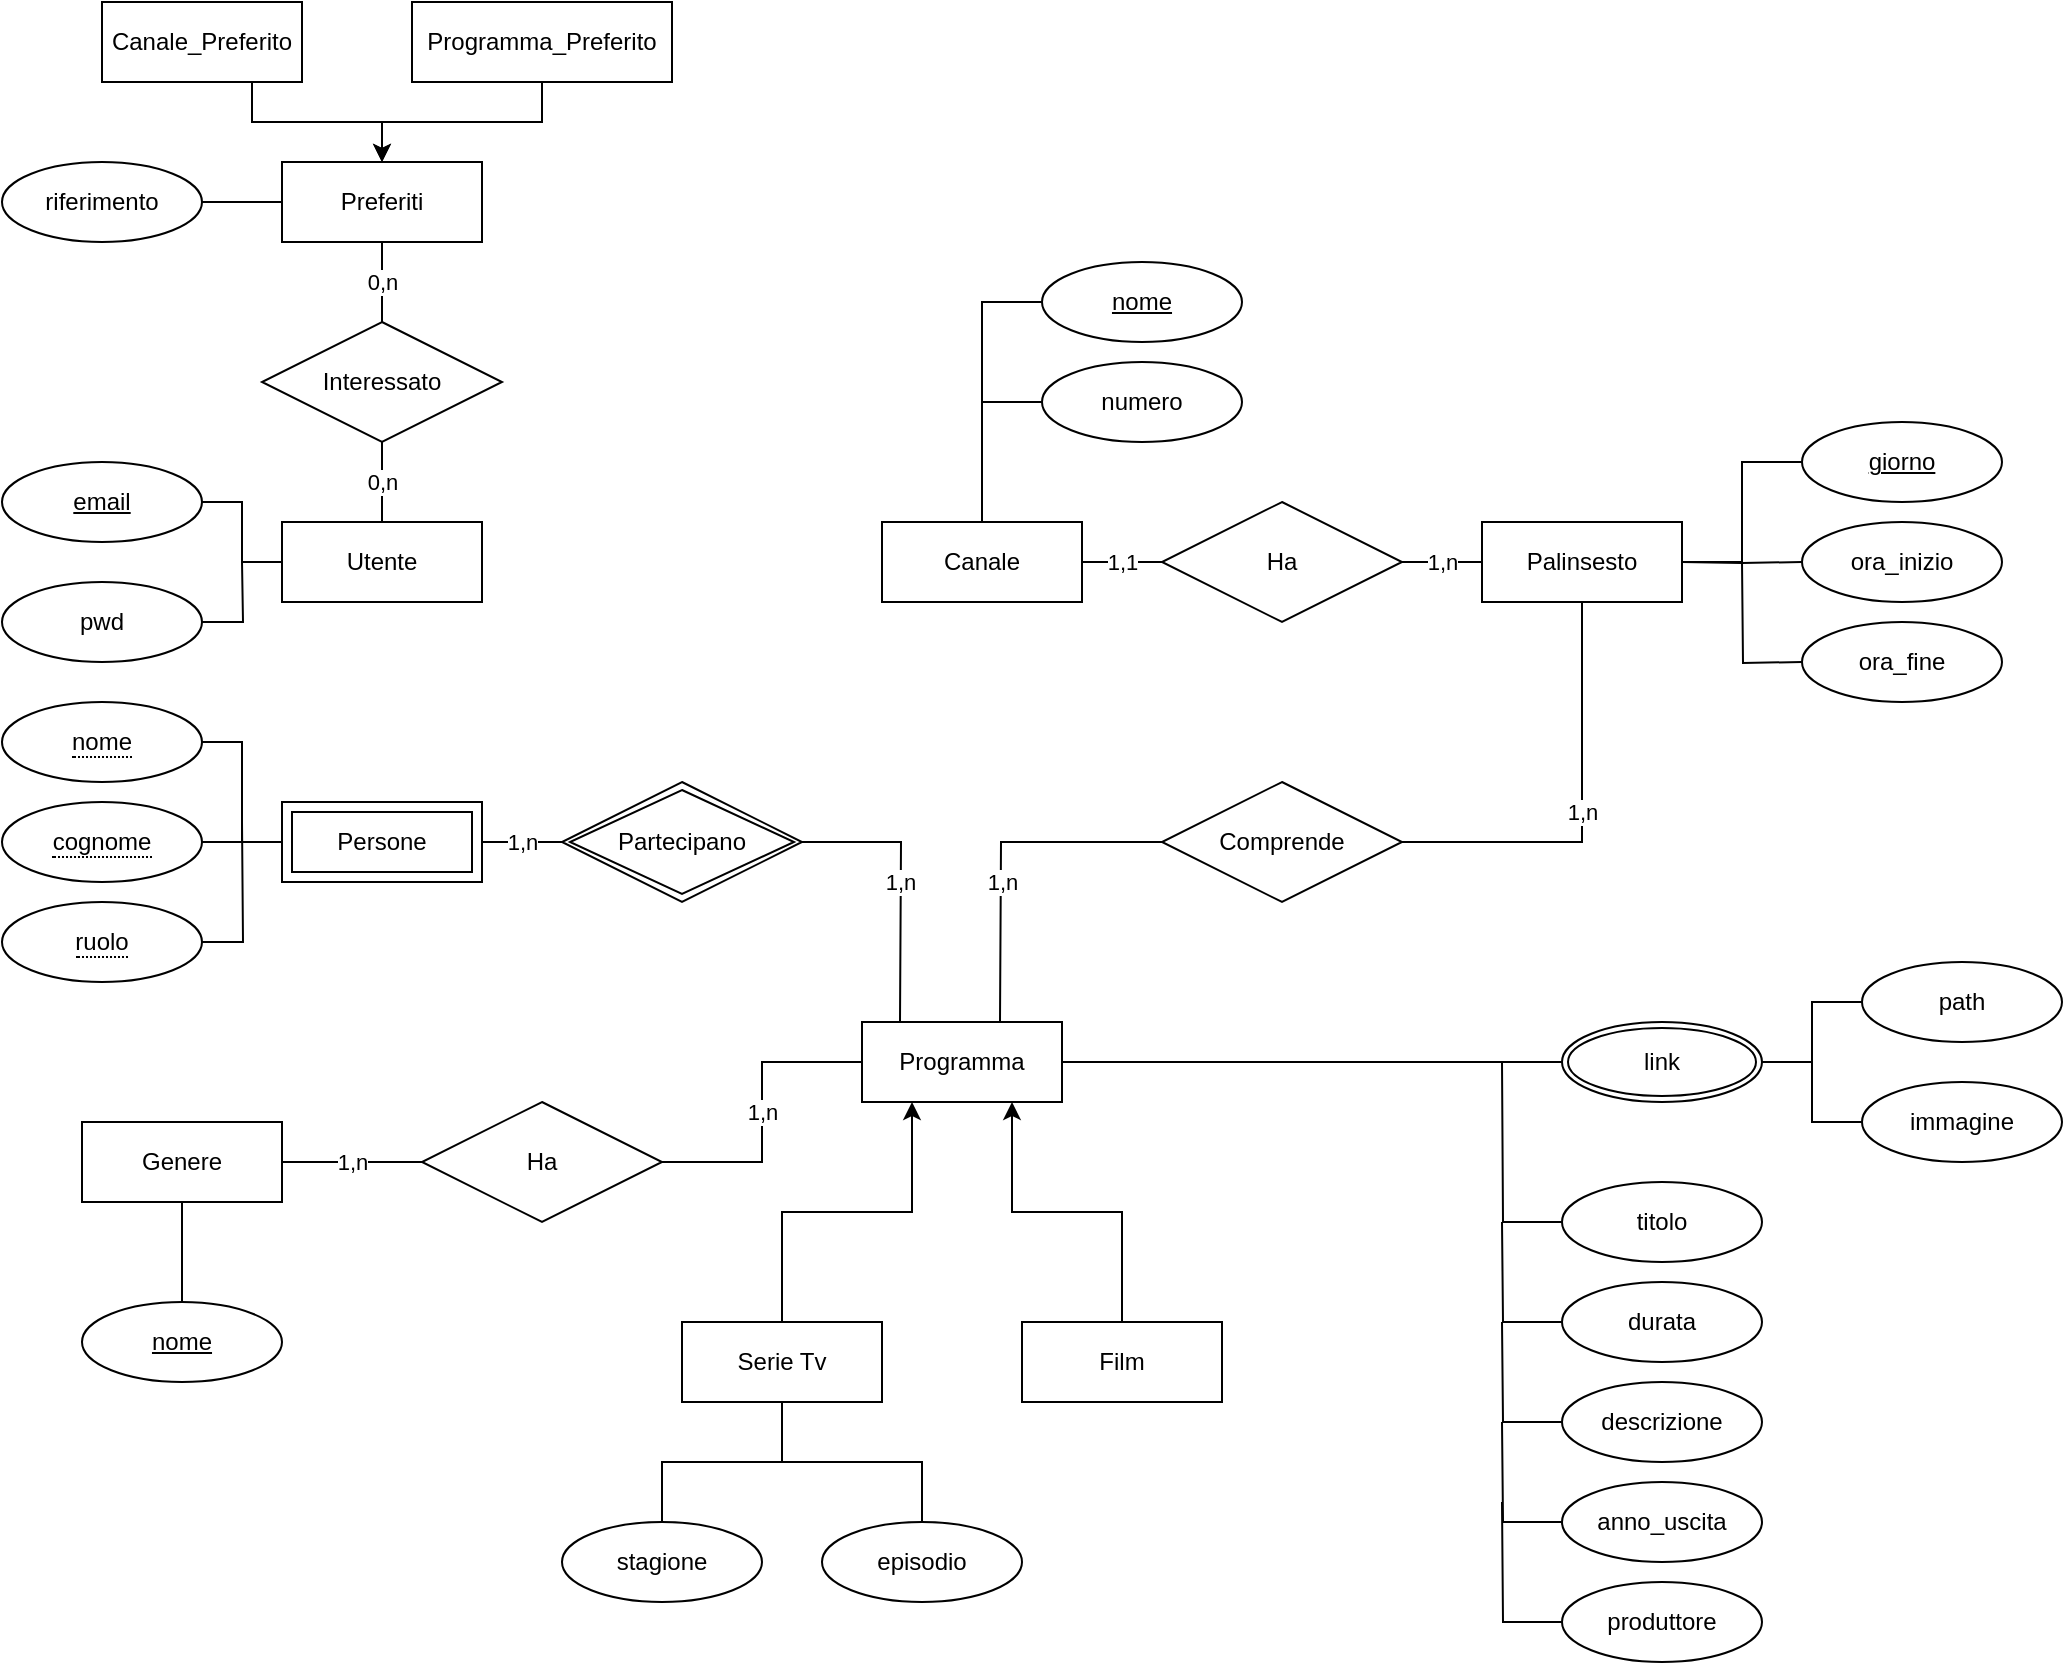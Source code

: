 <mxfile version="18.0.4" type="device" pages="3"><diagram id="BnqYuRMsXt9cdC1KlDel" name="Pagina-2"><mxGraphModel dx="2873" dy="2519" grid="1" gridSize="10" guides="1" tooltips="1" connect="1" arrows="1" fold="1" page="1" pageScale="1" pageWidth="1169" pageHeight="1654" math="0" shadow="0"><root><mxCell id="0"/><mxCell id="1" parent="0"/><mxCell id="htDqBH8RZqQC4kW9_BHp-1" style="edgeStyle=orthogonalEdgeStyle;rounded=0;orthogonalLoop=1;jettySize=auto;html=1;exitX=0;exitY=0.5;exitDx=0;exitDy=0;entryX=1;entryY=0.5;entryDx=0;entryDy=0;endArrow=none;endFill=0;" edge="1" parent="1" source="htDqBH8RZqQC4kW9_BHp-3" target="htDqBH8RZqQC4kW9_BHp-14"><mxGeometry relative="1" as="geometry"/></mxCell><mxCell id="htDqBH8RZqQC4kW9_BHp-2" value="0,n" style="edgeStyle=orthogonalEdgeStyle;rounded=0;orthogonalLoop=1;jettySize=auto;html=1;exitX=0.5;exitY=0;exitDx=0;exitDy=0;entryX=0.5;entryY=1;entryDx=0;entryDy=0;endArrow=none;endFill=0;" edge="1" parent="1" source="htDqBH8RZqQC4kW9_BHp-3" target="htDqBH8RZqQC4kW9_BHp-73"><mxGeometry relative="1" as="geometry"/></mxCell><mxCell id="htDqBH8RZqQC4kW9_BHp-3" value="Utente" style="whiteSpace=wrap;html=1;align=center;" vertex="1" parent="1"><mxGeometry x="80" y="80" width="100" height="40" as="geometry"/></mxCell><mxCell id="htDqBH8RZqQC4kW9_BHp-4" value="1,1" style="edgeStyle=orthogonalEdgeStyle;rounded=0;orthogonalLoop=1;jettySize=auto;html=1;exitX=1;exitY=0.5;exitDx=0;exitDy=0;entryX=0;entryY=0.5;entryDx=0;entryDy=0;endArrow=none;endFill=0;" edge="1" parent="1" source="htDqBH8RZqQC4kW9_BHp-5" target="htDqBH8RZqQC4kW9_BHp-7"><mxGeometry relative="1" as="geometry"/></mxCell><mxCell id="htDqBH8RZqQC4kW9_BHp-5" value="Canale" style="whiteSpace=wrap;html=1;align=center;" vertex="1" parent="1"><mxGeometry x="380" y="80" width="100" height="40" as="geometry"/></mxCell><mxCell id="htDqBH8RZqQC4kW9_BHp-6" value="1,n" style="edgeStyle=orthogonalEdgeStyle;rounded=0;orthogonalLoop=1;jettySize=auto;html=1;exitX=1;exitY=0.5;exitDx=0;exitDy=0;entryX=0;entryY=0.5;entryDx=0;entryDy=0;endArrow=none;endFill=0;" edge="1" parent="1" source="htDqBH8RZqQC4kW9_BHp-7" target="htDqBH8RZqQC4kW9_BHp-8"><mxGeometry relative="1" as="geometry"/></mxCell><mxCell id="htDqBH8RZqQC4kW9_BHp-7" value="Ha" style="shape=rhombus;perimeter=rhombusPerimeter;whiteSpace=wrap;html=1;align=center;" vertex="1" parent="1"><mxGeometry x="520" y="70" width="120" height="60" as="geometry"/></mxCell><mxCell id="htDqBH8RZqQC4kW9_BHp-8" value="Palinsesto" style="whiteSpace=wrap;html=1;align=center;" vertex="1" parent="1"><mxGeometry x="680" y="80" width="100" height="40" as="geometry"/></mxCell><mxCell id="htDqBH8RZqQC4kW9_BHp-9" value="1,n" style="edgeStyle=orthogonalEdgeStyle;rounded=0;orthogonalLoop=1;jettySize=auto;html=1;exitX=1;exitY=0.5;exitDx=0;exitDy=0;entryX=0.5;entryY=1;entryDx=0;entryDy=0;endArrow=none;endFill=0;" edge="1" parent="1" source="htDqBH8RZqQC4kW9_BHp-11" target="htDqBH8RZqQC4kW9_BHp-8"><mxGeometry relative="1" as="geometry"/></mxCell><mxCell id="htDqBH8RZqQC4kW9_BHp-10" value="1,n" style="edgeStyle=orthogonalEdgeStyle;rounded=0;orthogonalLoop=1;jettySize=auto;html=1;entryX=0.75;entryY=0;entryDx=0;entryDy=0;endArrow=none;endFill=0;" edge="1" parent="1" source="htDqBH8RZqQC4kW9_BHp-11"><mxGeometry x="0.181" y="1" relative="1" as="geometry"><mxPoint as="offset"/><mxPoint x="439" y="330.0" as="targetPoint"/></mxGeometry></mxCell><mxCell id="htDqBH8RZqQC4kW9_BHp-11" value="Comprende" style="shape=rhombus;perimeter=rhombusPerimeter;whiteSpace=wrap;html=1;align=center;" vertex="1" parent="1"><mxGeometry x="520" y="210" width="120" height="60" as="geometry"/></mxCell><mxCell id="htDqBH8RZqQC4kW9_BHp-12" style="edgeStyle=orthogonalEdgeStyle;rounded=0;orthogonalLoop=1;jettySize=auto;html=1;endArrow=none;endFill=0;" edge="1" parent="1" source="htDqBH8RZqQC4kW9_BHp-13"><mxGeometry relative="1" as="geometry"><mxPoint x="60" y="100" as="targetPoint"/></mxGeometry></mxCell><mxCell id="htDqBH8RZqQC4kW9_BHp-13" value="pwd" style="ellipse;whiteSpace=wrap;html=1;align=center;" vertex="1" parent="1"><mxGeometry x="-60" y="110" width="100" height="40" as="geometry"/></mxCell><mxCell id="htDqBH8RZqQC4kW9_BHp-14" value="email" style="ellipse;whiteSpace=wrap;html=1;align=center;fontStyle=4;" vertex="1" parent="1"><mxGeometry x="-60" y="50" width="100" height="40" as="geometry"/></mxCell><mxCell id="htDqBH8RZqQC4kW9_BHp-15" style="edgeStyle=orthogonalEdgeStyle;rounded=0;orthogonalLoop=1;jettySize=auto;html=1;exitX=0;exitY=0.5;exitDx=0;exitDy=0;entryX=0.5;entryY=0;entryDx=0;entryDy=0;endArrow=none;endFill=0;" edge="1" parent="1" source="htDqBH8RZqQC4kW9_BHp-16" target="htDqBH8RZqQC4kW9_BHp-5"><mxGeometry relative="1" as="geometry"/></mxCell><mxCell id="htDqBH8RZqQC4kW9_BHp-16" value="nome" style="ellipse;whiteSpace=wrap;html=1;align=center;fontStyle=4;" vertex="1" parent="1"><mxGeometry x="460" y="-50" width="100" height="40" as="geometry"/></mxCell><mxCell id="htDqBH8RZqQC4kW9_BHp-17" style="edgeStyle=orthogonalEdgeStyle;rounded=0;orthogonalLoop=1;jettySize=auto;html=1;exitX=0;exitY=0.5;exitDx=0;exitDy=0;entryX=0.5;entryY=0;entryDx=0;entryDy=0;endArrow=none;endFill=0;" edge="1" parent="1" source="htDqBH8RZqQC4kW9_BHp-18" target="htDqBH8RZqQC4kW9_BHp-5"><mxGeometry relative="1" as="geometry"/></mxCell><mxCell id="htDqBH8RZqQC4kW9_BHp-18" value="numero" style="ellipse;whiteSpace=wrap;html=1;align=center;" vertex="1" parent="1"><mxGeometry x="460" width="100" height="40" as="geometry"/></mxCell><mxCell id="htDqBH8RZqQC4kW9_BHp-19" style="edgeStyle=orthogonalEdgeStyle;rounded=0;orthogonalLoop=1;jettySize=auto;html=1;exitX=0;exitY=0.5;exitDx=0;exitDy=0;entryX=1;entryY=0.5;entryDx=0;entryDy=0;startArrow=none;startFill=0;endArrow=none;endFill=0;" edge="1" parent="1" source="htDqBH8RZqQC4kW9_BHp-20" target="htDqBH8RZqQC4kW9_BHp-8"><mxGeometry relative="1" as="geometry"/></mxCell><mxCell id="htDqBH8RZqQC4kW9_BHp-20" value="giorno" style="ellipse;whiteSpace=wrap;html=1;align=center;fontStyle=4;" vertex="1" parent="1"><mxGeometry x="840" y="30" width="100" height="40" as="geometry"/></mxCell><mxCell id="htDqBH8RZqQC4kW9_BHp-26" style="edgeStyle=orthogonalEdgeStyle;rounded=0;orthogonalLoop=1;jettySize=auto;html=1;entryX=1;entryY=0.5;entryDx=0;entryDy=0;endArrow=none;endFill=0;" edge="1" parent="1" source="htDqBH8RZqQC4kW9_BHp-27"><mxGeometry relative="1" as="geometry"><mxPoint x="464" y="350.0" as="targetPoint"/></mxGeometry></mxCell><mxCell id="htDqBH8RZqQC4kW9_BHp-27" value="link" style="ellipse;shape=doubleEllipse;margin=3;whiteSpace=wrap;html=1;align=center;" vertex="1" parent="1"><mxGeometry x="720" y="330" width="100" height="40" as="geometry"/></mxCell><mxCell id="htDqBH8RZqQC4kW9_BHp-28" style="edgeStyle=orthogonalEdgeStyle;rounded=0;orthogonalLoop=1;jettySize=auto;html=1;exitX=0;exitY=0.5;exitDx=0;exitDy=0;endArrow=none;endFill=0;" edge="1" parent="1" source="htDqBH8RZqQC4kW9_BHp-29" target="htDqBH8RZqQC4kW9_BHp-27"><mxGeometry relative="1" as="geometry"/></mxCell><mxCell id="htDqBH8RZqQC4kW9_BHp-29" value="path" style="ellipse;whiteSpace=wrap;html=1;align=center;" vertex="1" parent="1"><mxGeometry x="870" y="300" width="100" height="40" as="geometry"/></mxCell><mxCell id="htDqBH8RZqQC4kW9_BHp-30" style="edgeStyle=orthogonalEdgeStyle;rounded=0;orthogonalLoop=1;jettySize=auto;html=1;entryX=1;entryY=0.5;entryDx=0;entryDy=0;endArrow=none;endFill=0;" edge="1" parent="1" source="htDqBH8RZqQC4kW9_BHp-31" target="htDqBH8RZqQC4kW9_BHp-27"><mxGeometry relative="1" as="geometry"/></mxCell><mxCell id="htDqBH8RZqQC4kW9_BHp-31" value="immagine" style="ellipse;whiteSpace=wrap;html=1;align=center;" vertex="1" parent="1"><mxGeometry x="870" y="360" width="100" height="40" as="geometry"/></mxCell><mxCell id="htDqBH8RZqQC4kW9_BHp-32" value="1,n" style="edgeStyle=orthogonalEdgeStyle;rounded=0;orthogonalLoop=1;jettySize=auto;html=1;entryX=0.25;entryY=0;entryDx=0;entryDy=0;endArrow=none;endFill=0;" edge="1" parent="1" source="htDqBH8RZqQC4kW9_BHp-33"><mxGeometry relative="1" as="geometry"><mxPoint x="389" y="330.0" as="targetPoint"/></mxGeometry></mxCell><mxCell id="htDqBH8RZqQC4kW9_BHp-33" value="Partecipano" style="shape=rhombus;double=1;perimeter=rhombusPerimeter;whiteSpace=wrap;html=1;align=center;" vertex="1" parent="1"><mxGeometry x="220" y="210" width="120" height="60" as="geometry"/></mxCell><mxCell id="htDqBH8RZqQC4kW9_BHp-34" value="1,n" style="edgeStyle=orthogonalEdgeStyle;rounded=0;orthogonalLoop=1;jettySize=auto;html=1;entryX=0;entryY=0.5;entryDx=0;entryDy=0;endArrow=none;endFill=0;" edge="1" parent="1" source="htDqBH8RZqQC4kW9_BHp-35" target="htDqBH8RZqQC4kW9_BHp-33"><mxGeometry relative="1" as="geometry"/></mxCell><mxCell id="htDqBH8RZqQC4kW9_BHp-35" value="Persone" style="shape=ext;margin=3;double=1;whiteSpace=wrap;html=1;align=center;" vertex="1" parent="1"><mxGeometry x="80" y="220" width="100" height="40" as="geometry"/></mxCell><mxCell id="htDqBH8RZqQC4kW9_BHp-36" style="edgeStyle=orthogonalEdgeStyle;rounded=0;orthogonalLoop=1;jettySize=auto;html=1;exitX=1;exitY=0.5;exitDx=0;exitDy=0;entryX=0;entryY=0.5;entryDx=0;entryDy=0;endArrow=none;endFill=0;" edge="1" parent="1" source="htDqBH8RZqQC4kW9_BHp-37" target="htDqBH8RZqQC4kW9_BHp-35"><mxGeometry relative="1" as="geometry"/></mxCell><mxCell id="htDqBH8RZqQC4kW9_BHp-37" value="&lt;span style=&quot;border-bottom: 1px dotted&quot;&gt;nome&lt;/span&gt;" style="ellipse;whiteSpace=wrap;html=1;align=center;" vertex="1" parent="1"><mxGeometry x="-60" y="170" width="100" height="40" as="geometry"/></mxCell><mxCell id="htDqBH8RZqQC4kW9_BHp-38" style="edgeStyle=orthogonalEdgeStyle;rounded=0;orthogonalLoop=1;jettySize=auto;html=1;exitX=1;exitY=0.5;exitDx=0;exitDy=0;entryX=0;entryY=0.5;entryDx=0;entryDy=0;endArrow=none;endFill=0;" edge="1" parent="1" source="htDqBH8RZqQC4kW9_BHp-39" target="htDqBH8RZqQC4kW9_BHp-35"><mxGeometry relative="1" as="geometry"/></mxCell><mxCell id="htDqBH8RZqQC4kW9_BHp-39" value="&lt;span style=&quot;border-bottom: 1px dotted&quot;&gt;cognome&lt;/span&gt;" style="ellipse;whiteSpace=wrap;html=1;align=center;" vertex="1" parent="1"><mxGeometry x="-60" y="220" width="100" height="40" as="geometry"/></mxCell><mxCell id="htDqBH8RZqQC4kW9_BHp-40" style="edgeStyle=orthogonalEdgeStyle;rounded=0;orthogonalLoop=1;jettySize=auto;html=1;exitX=1;exitY=0.5;exitDx=0;exitDy=0;endArrow=none;endFill=0;" edge="1" parent="1" source="htDqBH8RZqQC4kW9_BHp-41"><mxGeometry relative="1" as="geometry"><mxPoint x="60" y="230" as="targetPoint"/></mxGeometry></mxCell><mxCell id="htDqBH8RZqQC4kW9_BHp-41" value="&lt;span style=&quot;border-bottom: 1px dotted&quot;&gt;ruolo&lt;/span&gt;" style="ellipse;whiteSpace=wrap;html=1;align=center;" vertex="1" parent="1"><mxGeometry x="-60" y="270" width="100" height="40" as="geometry"/></mxCell><mxCell id="htDqBH8RZqQC4kW9_BHp-42" value="1,n" style="edgeStyle=orthogonalEdgeStyle;rounded=0;orthogonalLoop=1;jettySize=auto;html=1;entryX=0;entryY=0.5;entryDx=0;entryDy=0;endArrow=none;endFill=0;" edge="1" parent="1" source="htDqBH8RZqQC4kW9_BHp-43" target="htDqBH8RZqQC4kW9_BHp-55"><mxGeometry relative="1" as="geometry"><mxPoint x="364" y="350.0" as="targetPoint"/></mxGeometry></mxCell><mxCell id="htDqBH8RZqQC4kW9_BHp-43" value="Ha" style="shape=rhombus;perimeter=rhombusPerimeter;whiteSpace=wrap;html=1;align=center;" vertex="1" parent="1"><mxGeometry x="150" y="370" width="120" height="60" as="geometry"/></mxCell><mxCell id="htDqBH8RZqQC4kW9_BHp-44" value="1,n" style="edgeStyle=orthogonalEdgeStyle;rounded=0;orthogonalLoop=1;jettySize=auto;html=1;endArrow=none;endFill=0;" edge="1" parent="1" source="htDqBH8RZqQC4kW9_BHp-45" target="htDqBH8RZqQC4kW9_BHp-43"><mxGeometry relative="1" as="geometry"/></mxCell><mxCell id="htDqBH8RZqQC4kW9_BHp-45" value="Genere" style="whiteSpace=wrap;html=1;align=center;" vertex="1" parent="1"><mxGeometry x="-20" y="380" width="100" height="40" as="geometry"/></mxCell><mxCell id="htDqBH8RZqQC4kW9_BHp-46" style="edgeStyle=orthogonalEdgeStyle;rounded=0;orthogonalLoop=1;jettySize=auto;html=1;exitX=0.5;exitY=0;exitDx=0;exitDy=0;entryX=0.5;entryY=1;entryDx=0;entryDy=0;endArrow=none;endFill=0;" edge="1" parent="1" source="htDqBH8RZqQC4kW9_BHp-47" target="htDqBH8RZqQC4kW9_BHp-45"><mxGeometry relative="1" as="geometry"/></mxCell><mxCell id="htDqBH8RZqQC4kW9_BHp-47" value="nome" style="ellipse;whiteSpace=wrap;html=1;align=center;fontStyle=4;" vertex="1" parent="1"><mxGeometry x="-20" y="470" width="100" height="40" as="geometry"/></mxCell><mxCell id="htDqBH8RZqQC4kW9_BHp-48" style="edgeStyle=orthogonalEdgeStyle;rounded=0;orthogonalLoop=1;jettySize=auto;html=1;exitX=0.5;exitY=0;exitDx=0;exitDy=0;entryX=0.25;entryY=1;entryDx=0;entryDy=0;startArrow=none;startFill=0;endArrow=classic;endFill=1;" edge="1" parent="1" source="htDqBH8RZqQC4kW9_BHp-49" target="htDqBH8RZqQC4kW9_BHp-55"><mxGeometry relative="1" as="geometry"/></mxCell><mxCell id="htDqBH8RZqQC4kW9_BHp-49" value="Serie Tv" style="whiteSpace=wrap;html=1;align=center;" vertex="1" parent="1"><mxGeometry x="280" y="480" width="100" height="40" as="geometry"/></mxCell><mxCell id="htDqBH8RZqQC4kW9_BHp-50" style="edgeStyle=orthogonalEdgeStyle;rounded=0;orthogonalLoop=1;jettySize=auto;html=1;exitX=0;exitY=0.5;exitDx=0;exitDy=0;entryX=1;entryY=0.5;entryDx=0;entryDy=0;startArrow=none;startFill=0;endArrow=none;endFill=0;" edge="1" parent="1" target="htDqBH8RZqQC4kW9_BHp-8"><mxGeometry relative="1" as="geometry"><mxPoint x="840" y="100.0" as="sourcePoint"/></mxGeometry></mxCell><mxCell id="htDqBH8RZqQC4kW9_BHp-51" style="edgeStyle=orthogonalEdgeStyle;rounded=0;orthogonalLoop=1;jettySize=auto;html=1;startArrow=none;startFill=0;endArrow=none;endFill=0;" edge="1" parent="1"><mxGeometry relative="1" as="geometry"><mxPoint x="810" y="100" as="targetPoint"/><mxPoint x="840" y="150.0" as="sourcePoint"/></mxGeometry></mxCell><mxCell id="htDqBH8RZqQC4kW9_BHp-53" value="ora_inizio" style="ellipse;whiteSpace=wrap;html=1;align=center;" vertex="1" parent="1"><mxGeometry x="840" y="80" width="100" height="40" as="geometry"/></mxCell><mxCell id="htDqBH8RZqQC4kW9_BHp-54" value="ora_fine" style="ellipse;whiteSpace=wrap;html=1;align=center;" vertex="1" parent="1"><mxGeometry x="840" y="130" width="100" height="40" as="geometry"/></mxCell><mxCell id="htDqBH8RZqQC4kW9_BHp-55" value="Programma" style="whiteSpace=wrap;html=1;align=center;" vertex="1" parent="1"><mxGeometry x="370" y="330" width="100" height="40" as="geometry"/></mxCell><mxCell id="htDqBH8RZqQC4kW9_BHp-59" style="edgeStyle=orthogonalEdgeStyle;rounded=0;orthogonalLoop=1;jettySize=auto;html=1;exitX=0.5;exitY=0;exitDx=0;exitDy=0;entryX=0.5;entryY=1;entryDx=0;entryDy=0;startArrow=none;startFill=0;endArrow=none;endFill=0;" edge="1" parent="1" source="srnNbWgtZdKd8_qw1bUb-5" target="htDqBH8RZqQC4kW9_BHp-49"><mxGeometry relative="1" as="geometry"><mxPoint x="270" y="560" as="sourcePoint"/></mxGeometry></mxCell><mxCell id="htDqBH8RZqQC4kW9_BHp-61" style="edgeStyle=orthogonalEdgeStyle;rounded=0;orthogonalLoop=1;jettySize=auto;html=1;exitX=0.5;exitY=0;exitDx=0;exitDy=0;entryX=0.5;entryY=1;entryDx=0;entryDy=0;startArrow=none;startFill=0;endArrow=none;endFill=0;" edge="1" parent="1" source="srnNbWgtZdKd8_qw1bUb-6" target="htDqBH8RZqQC4kW9_BHp-49"><mxGeometry relative="1" as="geometry"><mxPoint x="390" y="560" as="sourcePoint"/></mxGeometry></mxCell><mxCell id="htDqBH8RZqQC4kW9_BHp-64" style="edgeStyle=orthogonalEdgeStyle;rounded=0;orthogonalLoop=1;jettySize=auto;html=1;entryX=0.75;entryY=1;entryDx=0;entryDy=0;startArrow=none;startFill=0;endArrow=classic;endFill=1;" edge="1" parent="1" source="htDqBH8RZqQC4kW9_BHp-65" target="htDqBH8RZqQC4kW9_BHp-55"><mxGeometry relative="1" as="geometry"/></mxCell><mxCell id="htDqBH8RZqQC4kW9_BHp-65" value="Film" style="whiteSpace=wrap;html=1;align=center;" vertex="1" parent="1"><mxGeometry x="450" y="480" width="100" height="40" as="geometry"/></mxCell><mxCell id="htDqBH8RZqQC4kW9_BHp-66" value="1,n" style="edgeStyle=orthogonalEdgeStyle;rounded=0;orthogonalLoop=1;jettySize=auto;html=1;exitX=0.5;exitY=1;exitDx=0;exitDy=0;endArrow=none;endFill=0;" edge="1" parent="1" source="htDqBH8RZqQC4kW9_BHp-68" target="htDqBH8RZqQC4kW9_BHp-73"><mxGeometry relative="1" as="geometry"/></mxCell><mxCell id="htDqBH8RZqQC4kW9_BHp-67" value="0,n" style="edgeStyle=orthogonalEdgeStyle;rounded=0;orthogonalLoop=1;jettySize=auto;html=1;endArrow=none;endFill=0;" edge="1" parent="1" source="htDqBH8RZqQC4kW9_BHp-68" target="htDqBH8RZqQC4kW9_BHp-73"><mxGeometry relative="1" as="geometry"/></mxCell><mxCell id="htDqBH8RZqQC4kW9_BHp-68" value="Preferiti" style="whiteSpace=wrap;html=1;align=center;" vertex="1" parent="1"><mxGeometry x="80" y="-100" width="100" height="40" as="geometry"/></mxCell><mxCell id="htDqBH8RZqQC4kW9_BHp-69" style="edgeStyle=orthogonalEdgeStyle;rounded=0;orthogonalLoop=1;jettySize=auto;html=1;exitX=0.75;exitY=1;exitDx=0;exitDy=0;entryX=0.5;entryY=0;entryDx=0;entryDy=0;endArrow=classic;endFill=1;" edge="1" parent="1" source="htDqBH8RZqQC4kW9_BHp-70" target="htDqBH8RZqQC4kW9_BHp-68"><mxGeometry relative="1" as="geometry"/></mxCell><mxCell id="htDqBH8RZqQC4kW9_BHp-70" value="Canale_Preferito" style="whiteSpace=wrap;html=1;align=center;" vertex="1" parent="1"><mxGeometry x="-10" y="-180" width="100" height="40" as="geometry"/></mxCell><mxCell id="htDqBH8RZqQC4kW9_BHp-71" style="edgeStyle=orthogonalEdgeStyle;rounded=0;orthogonalLoop=1;jettySize=auto;html=1;exitX=0.5;exitY=1;exitDx=0;exitDy=0;entryX=0.5;entryY=0;entryDx=0;entryDy=0;endArrow=classic;endFill=1;" edge="1" parent="1" source="htDqBH8RZqQC4kW9_BHp-72" target="htDqBH8RZqQC4kW9_BHp-68"><mxGeometry relative="1" as="geometry"/></mxCell><mxCell id="htDqBH8RZqQC4kW9_BHp-72" value="Programma_Preferito" style="whiteSpace=wrap;html=1;align=center;" vertex="1" parent="1"><mxGeometry x="145" y="-180" width="130" height="40" as="geometry"/></mxCell><mxCell id="htDqBH8RZqQC4kW9_BHp-73" value="Interessato" style="shape=rhombus;perimeter=rhombusPerimeter;whiteSpace=wrap;html=1;align=center;" vertex="1" parent="1"><mxGeometry x="70" y="-20" width="120" height="60" as="geometry"/></mxCell><mxCell id="htDqBH8RZqQC4kW9_BHp-74" style="edgeStyle=orthogonalEdgeStyle;rounded=0;orthogonalLoop=1;jettySize=auto;html=1;entryX=0;entryY=0.5;entryDx=0;entryDy=0;endArrow=none;endFill=0;" edge="1" parent="1" source="htDqBH8RZqQC4kW9_BHp-75" target="htDqBH8RZqQC4kW9_BHp-68"><mxGeometry relative="1" as="geometry"/></mxCell><mxCell id="htDqBH8RZqQC4kW9_BHp-75" value="riferimento" style="ellipse;whiteSpace=wrap;html=1;align=center;" vertex="1" parent="1"><mxGeometry x="-60" y="-100" width="100" height="40" as="geometry"/></mxCell><mxCell id="srnNbWgtZdKd8_qw1bUb-9" style="edgeStyle=orthogonalEdgeStyle;rounded=0;orthogonalLoop=1;jettySize=auto;html=1;exitX=0;exitY=0.5;exitDx=0;exitDy=0;endArrow=none;endFill=0;" edge="1" parent="1" source="srnNbWgtZdKd8_qw1bUb-1"><mxGeometry relative="1" as="geometry"><mxPoint x="690" y="430" as="targetPoint"/></mxGeometry></mxCell><mxCell id="srnNbWgtZdKd8_qw1bUb-1" value="durata" style="ellipse;whiteSpace=wrap;html=1;align=center;" vertex="1" parent="1"><mxGeometry x="720" y="460" width="100" height="40" as="geometry"/></mxCell><mxCell id="srnNbWgtZdKd8_qw1bUb-10" style="edgeStyle=orthogonalEdgeStyle;rounded=0;orthogonalLoop=1;jettySize=auto;html=1;exitX=0;exitY=0.5;exitDx=0;exitDy=0;endArrow=none;endFill=0;" edge="1" parent="1" source="srnNbWgtZdKd8_qw1bUb-2"><mxGeometry relative="1" as="geometry"><mxPoint x="690" y="480" as="targetPoint"/></mxGeometry></mxCell><mxCell id="srnNbWgtZdKd8_qw1bUb-2" value="descrizione" style="ellipse;whiteSpace=wrap;html=1;align=center;" vertex="1" parent="1"><mxGeometry x="720" y="510" width="100" height="40" as="geometry"/></mxCell><mxCell id="srnNbWgtZdKd8_qw1bUb-8" style="edgeStyle=orthogonalEdgeStyle;rounded=0;orthogonalLoop=1;jettySize=auto;html=1;exitX=0;exitY=0.5;exitDx=0;exitDy=0;endArrow=none;endFill=0;" edge="1" parent="1" source="srnNbWgtZdKd8_qw1bUb-3"><mxGeometry relative="1" as="geometry"><mxPoint x="690" y="350" as="targetPoint"/></mxGeometry></mxCell><mxCell id="srnNbWgtZdKd8_qw1bUb-3" value="titolo" style="ellipse;whiteSpace=wrap;html=1;align=center;" vertex="1" parent="1"><mxGeometry x="720" y="410" width="100" height="40" as="geometry"/></mxCell><mxCell id="srnNbWgtZdKd8_qw1bUb-11" style="edgeStyle=orthogonalEdgeStyle;rounded=0;orthogonalLoop=1;jettySize=auto;html=1;exitX=0;exitY=0.5;exitDx=0;exitDy=0;endArrow=none;endFill=0;" edge="1" parent="1" source="srnNbWgtZdKd8_qw1bUb-4"><mxGeometry relative="1" as="geometry"><mxPoint x="690" y="530" as="targetPoint"/></mxGeometry></mxCell><mxCell id="srnNbWgtZdKd8_qw1bUb-4" value="anno_uscita" style="ellipse;whiteSpace=wrap;html=1;align=center;" vertex="1" parent="1"><mxGeometry x="720" y="560" width="100" height="40" as="geometry"/></mxCell><mxCell id="srnNbWgtZdKd8_qw1bUb-5" value="stagione" style="ellipse;whiteSpace=wrap;html=1;align=center;" vertex="1" parent="1"><mxGeometry x="220" y="580" width="100" height="40" as="geometry"/></mxCell><mxCell id="srnNbWgtZdKd8_qw1bUb-6" value="episodio" style="ellipse;whiteSpace=wrap;html=1;align=center;" vertex="1" parent="1"><mxGeometry x="350" y="580" width="100" height="40" as="geometry"/></mxCell><mxCell id="srnNbWgtZdKd8_qw1bUb-12" style="edgeStyle=orthogonalEdgeStyle;rounded=0;orthogonalLoop=1;jettySize=auto;html=1;exitX=0;exitY=0.5;exitDx=0;exitDy=0;endArrow=none;endFill=0;" edge="1" parent="1" source="srnNbWgtZdKd8_qw1bUb-7"><mxGeometry relative="1" as="geometry"><mxPoint x="690" y="570" as="targetPoint"/></mxGeometry></mxCell><mxCell id="srnNbWgtZdKd8_qw1bUb-7" value="produttore" style="ellipse;whiteSpace=wrap;html=1;align=center;" vertex="1" parent="1"><mxGeometry x="720" y="610" width="100" height="40" as="geometry"/></mxCell></root></mxGraphModel></diagram><diagram id="h2IBoz4cY3KJrQjndq8O" name="Er_Ristr"><mxGraphModel dx="2957" dy="2251" grid="1" gridSize="10" guides="1" tooltips="1" connect="1" arrows="1" fold="1" page="1" pageScale="1" pageWidth="827" pageHeight="1169" math="0" shadow="0"><root><mxCell id="0"/><mxCell id="1" parent="0"/><mxCell id="jDSQ2Q-GMa6-jPx92qNn-1" style="edgeStyle=orthogonalEdgeStyle;rounded=0;orthogonalLoop=1;jettySize=auto;html=1;exitX=0;exitY=0.5;exitDx=0;exitDy=0;entryX=1;entryY=0.5;entryDx=0;entryDy=0;endArrow=none;endFill=0;" parent="1" source="jDSQ2Q-GMa6-jPx92qNn-2" target="jDSQ2Q-GMa6-jPx92qNn-13" edge="1"><mxGeometry relative="1" as="geometry"/></mxCell><mxCell id="jDSQ2Q-GMa6-jPx92qNn-2" value="utente" style="whiteSpace=wrap;html=1;align=center;" parent="1" vertex="1"><mxGeometry x="80" y="80" width="100" height="40" as="geometry"/></mxCell><mxCell id="jDSQ2Q-GMa6-jPx92qNn-3" value="1,n" style="edgeStyle=orthogonalEdgeStyle;rounded=0;orthogonalLoop=1;jettySize=auto;html=1;exitX=1;exitY=0.5;exitDx=0;exitDy=0;entryX=0;entryY=0.5;entryDx=0;entryDy=0;endArrow=none;endFill=0;" parent="1" edge="1"><mxGeometry relative="1" as="geometry"><mxPoint x="481" y="100" as="sourcePoint"/><mxPoint x="521" y="100" as="targetPoint"/></mxGeometry></mxCell><mxCell id="jDSQ2Q-GMa6-jPx92qNn-4" value="canale" style="whiteSpace=wrap;html=1;align=center;" parent="1" vertex="1"><mxGeometry x="380" y="80" width="100" height="40" as="geometry"/></mxCell><mxCell id="jDSQ2Q-GMa6-jPx92qNn-5" value="1,n" style="edgeStyle=orthogonalEdgeStyle;rounded=0;orthogonalLoop=1;jettySize=auto;html=1;exitX=1;exitY=0.5;exitDx=0;exitDy=0;entryX=0;entryY=0.5;entryDx=0;entryDy=0;endArrow=none;endFill=0;" parent="1" source="jDSQ2Q-GMa6-jPx92qNn-7" edge="1"><mxGeometry relative="1" as="geometry"><mxPoint x="680" y="100" as="targetPoint"/></mxGeometry></mxCell><mxCell id="jDSQ2Q-GMa6-jPx92qNn-6" value="1,1" style="edgeStyle=orthogonalEdgeStyle;rounded=0;orthogonalLoop=1;jettySize=auto;html=1;endArrow=none;endFill=0;" parent="1" source="jDSQ2Q-GMa6-jPx92qNn-7" target="jDSQ2Q-GMa6-jPx92qNn-4" edge="1"><mxGeometry relative="1" as="geometry"/></mxCell><mxCell id="jDSQ2Q-GMa6-jPx92qNn-7" value="composto" style="shape=rhombus;perimeter=rhombusPerimeter;whiteSpace=wrap;html=1;align=center;" parent="1" vertex="1"><mxGeometry x="520" y="70" width="120" height="60" as="geometry"/></mxCell><mxCell id="jDSQ2Q-GMa6-jPx92qNn-8" value="1,n" style="edgeStyle=orthogonalEdgeStyle;rounded=0;orthogonalLoop=1;jettySize=auto;html=1;exitX=1;exitY=0.5;exitDx=0;exitDy=0;entryX=0.5;entryY=1;entryDx=0;entryDy=0;endArrow=none;endFill=0;" parent="1" source="jDSQ2Q-GMa6-jPx92qNn-10" edge="1"><mxGeometry relative="1" as="geometry"><mxPoint x="730" y="120" as="targetPoint"/></mxGeometry></mxCell><mxCell id="jDSQ2Q-GMa6-jPx92qNn-9" value="1,n" style="edgeStyle=orthogonalEdgeStyle;rounded=0;orthogonalLoop=1;jettySize=auto;html=1;entryX=0.75;entryY=0;entryDx=0;entryDy=0;endArrow=none;endFill=0;" parent="1" source="jDSQ2Q-GMa6-jPx92qNn-10" edge="1"><mxGeometry x="0.181" y="1" relative="1" as="geometry"><mxPoint as="offset"/><mxPoint x="439" y="330.0" as="targetPoint"/></mxGeometry></mxCell><mxCell id="jDSQ2Q-GMa6-jPx92qNn-10" value="comprende" style="shape=rhombus;perimeter=rhombusPerimeter;whiteSpace=wrap;html=1;align=center;" parent="1" vertex="1"><mxGeometry x="520" y="210" width="120" height="60" as="geometry"/></mxCell><mxCell id="jDSQ2Q-GMa6-jPx92qNn-11" style="edgeStyle=orthogonalEdgeStyle;rounded=0;orthogonalLoop=1;jettySize=auto;html=1;endArrow=none;endFill=0;" parent="1" source="jDSQ2Q-GMa6-jPx92qNn-12" edge="1"><mxGeometry relative="1" as="geometry"><mxPoint x="60.0" y="100.0" as="targetPoint"/></mxGeometry></mxCell><mxCell id="jDSQ2Q-GMa6-jPx92qNn-12" value="pwd" style="ellipse;whiteSpace=wrap;html=1;align=center;" parent="1" vertex="1"><mxGeometry x="-60" y="110" width="100" height="40" as="geometry"/></mxCell><mxCell id="jDSQ2Q-GMa6-jPx92qNn-13" value="email" style="ellipse;whiteSpace=wrap;html=1;align=center;fontStyle=4;" parent="1" vertex="1"><mxGeometry x="-60" y="50" width="100" height="40" as="geometry"/></mxCell><mxCell id="jDSQ2Q-GMa6-jPx92qNn-14" style="edgeStyle=orthogonalEdgeStyle;rounded=0;orthogonalLoop=1;jettySize=auto;html=1;entryX=0.5;entryY=0;entryDx=0;entryDy=0;endArrow=none;endFill=0;" parent="1" source="jDSQ2Q-GMa6-jPx92qNn-15" target="jDSQ2Q-GMa6-jPx92qNn-4" edge="1"><mxGeometry relative="1" as="geometry"/></mxCell><mxCell id="jDSQ2Q-GMa6-jPx92qNn-15" value="numero" style="ellipse;whiteSpace=wrap;html=1;align=center;" parent="1" vertex="1"><mxGeometry x="440" y="-20" width="100" height="40" as="geometry"/></mxCell><mxCell id="jDSQ2Q-GMa6-jPx92qNn-16" style="edgeStyle=orthogonalEdgeStyle;rounded=0;orthogonalLoop=1;jettySize=auto;html=1;endArrow=none;endFill=0;" parent="1" source="jDSQ2Q-GMa6-jPx92qNn-17" edge="1"><mxGeometry relative="1" as="geometry"><mxPoint x="420.0" y="410.0" as="targetPoint"/></mxGeometry></mxCell><mxCell id="jDSQ2Q-GMa6-jPx92qNn-17" value="durata" style="ellipse;whiteSpace=wrap;html=1;align=center;" parent="1" vertex="1"><mxGeometry x="460" y="450" width="100" height="40" as="geometry"/></mxCell><mxCell id="jDSQ2Q-GMa6-jPx92qNn-18" style="edgeStyle=orthogonalEdgeStyle;rounded=0;orthogonalLoop=1;jettySize=auto;html=1;exitX=0;exitY=0.5;exitDx=0;exitDy=0;endArrow=none;endFill=0;" parent="1" source="jDSQ2Q-GMa6-jPx92qNn-19" edge="1"><mxGeometry relative="1" as="geometry"><mxPoint x="420.0" y="470.0" as="targetPoint"/></mxGeometry></mxCell><mxCell id="jDSQ2Q-GMa6-jPx92qNn-19" value="descrizione" style="ellipse;whiteSpace=wrap;html=1;align=center;" parent="1" vertex="1"><mxGeometry x="460" y="500" width="100" height="40" as="geometry"/></mxCell><mxCell id="jDSQ2Q-GMa6-jPx92qNn-20" value="1,n" style="edgeStyle=orthogonalEdgeStyle;rounded=0;orthogonalLoop=1;jettySize=auto;html=1;entryX=0.25;entryY=0;entryDx=0;entryDy=0;endArrow=none;endFill=0;" parent="1" edge="1"><mxGeometry relative="1" as="geometry"><mxPoint x="399.11" y="330.0" as="targetPoint"/><mxPoint x="350.005" y="240.053" as="sourcePoint"/></mxGeometry></mxCell><mxCell id="jDSQ2Q-GMa6-jPx92qNn-21" value="1,n" style="edgeStyle=orthogonalEdgeStyle;rounded=0;orthogonalLoop=1;jettySize=auto;html=1;entryX=0;entryY=0.5;entryDx=0;entryDy=0;endArrow=none;endFill=0;" parent="1" source="jDSQ2Q-GMa6-jPx92qNn-22" edge="1"><mxGeometry relative="1" as="geometry"><mxPoint x="220" y="240" as="targetPoint"/></mxGeometry></mxCell><mxCell id="jDSQ2Q-GMa6-jPx92qNn-22" value="persona" style="shape=ext;margin=3;double=1;whiteSpace=wrap;html=1;align=center;" parent="1" vertex="1"><mxGeometry x="80" y="220" width="100" height="40" as="geometry"/></mxCell><mxCell id="jDSQ2Q-GMa6-jPx92qNn-23" style="edgeStyle=orthogonalEdgeStyle;rounded=0;orthogonalLoop=1;jettySize=auto;html=1;exitX=1;exitY=0.5;exitDx=0;exitDy=0;entryX=0;entryY=0.5;entryDx=0;entryDy=0;endArrow=none;endFill=0;" parent="1" source="jDSQ2Q-GMa6-jPx92qNn-24" target="jDSQ2Q-GMa6-jPx92qNn-22" edge="1"><mxGeometry relative="1" as="geometry"/></mxCell><mxCell id="jDSQ2Q-GMa6-jPx92qNn-24" value="&lt;span style=&quot;border-bottom: 1px dotted&quot;&gt;nome&lt;/span&gt;" style="ellipse;whiteSpace=wrap;html=1;align=center;" parent="1" vertex="1"><mxGeometry x="-60" y="170" width="100" height="40" as="geometry"/></mxCell><mxCell id="jDSQ2Q-GMa6-jPx92qNn-25" style="edgeStyle=orthogonalEdgeStyle;rounded=0;orthogonalLoop=1;jettySize=auto;html=1;exitX=1;exitY=0.5;exitDx=0;exitDy=0;entryX=0;entryY=0.5;entryDx=0;entryDy=0;endArrow=none;endFill=0;" parent="1" source="jDSQ2Q-GMa6-jPx92qNn-26" target="jDSQ2Q-GMa6-jPx92qNn-22" edge="1"><mxGeometry relative="1" as="geometry"/></mxCell><mxCell id="jDSQ2Q-GMa6-jPx92qNn-26" value="&lt;span style=&quot;border-bottom: 1px dotted&quot;&gt;cognome&lt;/span&gt;" style="ellipse;whiteSpace=wrap;html=1;align=center;" parent="1" vertex="1"><mxGeometry x="-60" y="220" width="100" height="40" as="geometry"/></mxCell><mxCell id="jDSQ2Q-GMa6-jPx92qNn-27" style="edgeStyle=orthogonalEdgeStyle;rounded=0;orthogonalLoop=1;jettySize=auto;html=1;exitX=1;exitY=0.5;exitDx=0;exitDy=0;endArrow=none;endFill=0;" parent="1" source="jDSQ2Q-GMa6-jPx92qNn-28" edge="1"><mxGeometry relative="1" as="geometry"><mxPoint x="60.0" y="230.0" as="targetPoint"/></mxGeometry></mxCell><mxCell id="jDSQ2Q-GMa6-jPx92qNn-28" value="&lt;span style=&quot;border-bottom: 1px dotted&quot;&gt;ruolo&lt;/span&gt;" style="ellipse;whiteSpace=wrap;html=1;align=center;" parent="1" vertex="1"><mxGeometry x="-60" y="270" width="100" height="40" as="geometry"/></mxCell><mxCell id="jDSQ2Q-GMa6-jPx92qNn-29" value="1,n" style="edgeStyle=orthogonalEdgeStyle;rounded=0;orthogonalLoop=1;jettySize=auto;html=1;entryX=0;entryY=0.5;entryDx=0;entryDy=0;endArrow=none;endFill=0;" parent="1" source="jDSQ2Q-GMa6-jPx92qNn-30" target="jDSQ2Q-GMa6-jPx92qNn-41" edge="1"><mxGeometry relative="1" as="geometry"><mxPoint x="364" y="350.0" as="targetPoint"/></mxGeometry></mxCell><mxCell id="jDSQ2Q-GMa6-jPx92qNn-30" value="possiede" style="shape=rhombus;perimeter=rhombusPerimeter;whiteSpace=wrap;html=1;align=center;" parent="1" vertex="1"><mxGeometry x="150" y="320" width="120" height="60" as="geometry"/></mxCell><mxCell id="jDSQ2Q-GMa6-jPx92qNn-31" value="1,n" style="edgeStyle=orthogonalEdgeStyle;rounded=0;orthogonalLoop=1;jettySize=auto;html=1;endArrow=none;endFill=0;" parent="1" source="jDSQ2Q-GMa6-jPx92qNn-32" target="jDSQ2Q-GMa6-jPx92qNn-30" edge="1"><mxGeometry relative="1" as="geometry"/></mxCell><mxCell id="jDSQ2Q-GMa6-jPx92qNn-32" value="genere" style="whiteSpace=wrap;html=1;align=center;" parent="1" vertex="1"><mxGeometry x="-20" y="370" width="100" height="40" as="geometry"/></mxCell><mxCell id="jDSQ2Q-GMa6-jPx92qNn-33" style="edgeStyle=orthogonalEdgeStyle;rounded=0;orthogonalLoop=1;jettySize=auto;html=1;exitX=0.5;exitY=0;exitDx=0;exitDy=0;entryX=0.5;entryY=1;entryDx=0;entryDy=0;endArrow=none;endFill=0;" parent="1" target="jDSQ2Q-GMa6-jPx92qNn-32" edge="1"><mxGeometry relative="1" as="geometry"><mxPoint x="30" y="470" as="sourcePoint"/></mxGeometry></mxCell><mxCell id="jDSQ2Q-GMa6-jPx92qNn-34" style="edgeStyle=orthogonalEdgeStyle;rounded=0;orthogonalLoop=1;jettySize=auto;html=1;exitX=0;exitY=0.5;exitDx=0;exitDy=0;entryX=1;entryY=0.5;entryDx=0;entryDy=0;startArrow=none;startFill=0;endArrow=none;endFill=0;" parent="1" edge="1"><mxGeometry relative="1" as="geometry"><mxPoint x="840.0" y="100.0" as="sourcePoint"/><mxPoint x="780" y="100" as="targetPoint"/></mxGeometry></mxCell><mxCell id="jDSQ2Q-GMa6-jPx92qNn-35" style="edgeStyle=orthogonalEdgeStyle;rounded=0;orthogonalLoop=1;jettySize=auto;html=1;startArrow=none;startFill=0;endArrow=none;endFill=0;" parent="1" edge="1"><mxGeometry relative="1" as="geometry"><mxPoint x="810.0" y="100.0" as="targetPoint"/><mxPoint x="840.0" y="150.0" as="sourcePoint"/></mxGeometry></mxCell><mxCell id="jDSQ2Q-GMa6-jPx92qNn-36" value="ora_inizio" style="ellipse;whiteSpace=wrap;html=1;align=center;" parent="1" vertex="1"><mxGeometry x="840" y="80" width="100" height="40" as="geometry"/></mxCell><mxCell id="jDSQ2Q-GMa6-jPx92qNn-37" value="ora_fine" style="ellipse;whiteSpace=wrap;html=1;align=center;" parent="1" vertex="1"><mxGeometry x="840" y="130" width="100" height="40" as="geometry"/></mxCell><mxCell id="jDSQ2Q-GMa6-jPx92qNn-39" style="edgeStyle=orthogonalEdgeStyle;rounded=0;orthogonalLoop=1;jettySize=auto;html=1;exitX=1;exitY=0.5;exitDx=0;exitDy=0;entryX=0;entryY=0.5;entryDx=0;entryDy=0;endArrow=none;endFill=0;" parent="1" source="jDSQ2Q-GMa6-jPx92qNn-41" target="jDSQ2Q-GMa6-jPx92qNn-51" edge="1"><mxGeometry relative="1" as="geometry"/></mxCell><mxCell id="jDSQ2Q-GMa6-jPx92qNn-40" value="1,1" style="edgeLabel;html=1;align=center;verticalAlign=middle;resizable=0;points=[];" parent="jDSQ2Q-GMa6-jPx92qNn-39" vertex="1" connectable="0"><mxGeometry x="0.325" y="-3" relative="1" as="geometry"><mxPoint as="offset"/></mxGeometry></mxCell><mxCell id="n0PP035WHZeHzqxLdv_s-1" style="edgeStyle=orthogonalEdgeStyle;rounded=0;orthogonalLoop=1;jettySize=auto;html=1;exitX=0.5;exitY=1;exitDx=0;exitDy=0;endArrow=none;endFill=0;" parent="1" source="jDSQ2Q-GMa6-jPx92qNn-41" edge="1"><mxGeometry relative="1" as="geometry"><mxPoint x="419.667" y="420" as="targetPoint"/></mxGeometry></mxCell><mxCell id="jDSQ2Q-GMa6-jPx92qNn-41" value="programma" style="whiteSpace=wrap;html=1;align=center;" parent="1" vertex="1"><mxGeometry x="370" y="330" width="100" height="40" as="geometry"/></mxCell><mxCell id="jDSQ2Q-GMa6-jPx92qNn-42" style="edgeStyle=orthogonalEdgeStyle;rounded=0;orthogonalLoop=1;jettySize=auto;html=1;exitX=0;exitY=0.5;exitDx=0;exitDy=0;startArrow=none;startFill=0;endArrow=none;endFill=0;" parent="1" edge="1"><mxGeometry relative="1" as="geometry"><mxPoint x="420.0" y="520.0" as="targetPoint"/><mxPoint x="460" y="570" as="sourcePoint"/></mxGeometry></mxCell><mxCell id="jDSQ2Q-GMa6-jPx92qNn-43" style="edgeStyle=orthogonalEdgeStyle;rounded=0;orthogonalLoop=1;jettySize=auto;html=1;exitX=0;exitY=0.5;exitDx=0;exitDy=0;startArrow=none;startFill=0;endArrow=none;endFill=0;" parent="1" edge="1"><mxGeometry relative="1" as="geometry"><mxPoint x="420.0" y="620" as="targetPoint"/><mxPoint x="460" y="670" as="sourcePoint"/></mxGeometry></mxCell><mxCell id="jDSQ2Q-GMa6-jPx92qNn-44" style="edgeStyle=orthogonalEdgeStyle;rounded=0;orthogonalLoop=1;jettySize=auto;html=1;exitX=0;exitY=0.5;exitDx=0;exitDy=0;startArrow=none;startFill=0;endArrow=none;endFill=0;" parent="1" edge="1"><mxGeometry relative="1" as="geometry"><mxPoint x="420.0" y="560" as="targetPoint"/><mxPoint x="460" y="620" as="sourcePoint"/></mxGeometry></mxCell><mxCell id="jDSQ2Q-GMa6-jPx92qNn-45" style="edgeStyle=orthogonalEdgeStyle;rounded=0;orthogonalLoop=1;jettySize=auto;html=1;exitX=0;exitY=0.5;exitDx=0;exitDy=0;entryX=0;entryY=0.5;entryDx=0;entryDy=0;endArrow=none;endFill=0;" parent="1" source="jDSQ2Q-GMa6-jPx92qNn-46" target="jDSQ2Q-GMa6-jPx92qNn-47" edge="1"><mxGeometry relative="1" as="geometry"/></mxCell><mxCell id="jDSQ2Q-GMa6-jPx92qNn-46" value="path" style="ellipse;whiteSpace=wrap;html=1;align=center;" parent="1" vertex="1"><mxGeometry x="960" y="300" width="100" height="40" as="geometry"/></mxCell><mxCell id="jDSQ2Q-GMa6-jPx92qNn-47" value="immagine" style="ellipse;whiteSpace=wrap;html=1;align=center;" parent="1" vertex="1"><mxGeometry x="960" y="360" width="100" height="40" as="geometry"/></mxCell><mxCell id="jDSQ2Q-GMa6-jPx92qNn-48" style="edgeStyle=orthogonalEdgeStyle;rounded=0;orthogonalLoop=1;jettySize=auto;html=1;exitX=1;exitY=0.5;exitDx=0;exitDy=0;endArrow=none;endFill=0;" parent="1" source="jDSQ2Q-GMa6-jPx92qNn-49" edge="1"><mxGeometry relative="1" as="geometry"><mxPoint x="940" y="350" as="targetPoint"/></mxGeometry></mxCell><mxCell id="jDSQ2Q-GMa6-jPx92qNn-49" value="link" style="whiteSpace=wrap;html=1;align=center;" parent="1" vertex="1"><mxGeometry x="790" y="330" width="100" height="40" as="geometry"/></mxCell><mxCell id="jDSQ2Q-GMa6-jPx92qNn-50" value="1,1" style="edgeStyle=orthogonalEdgeStyle;rounded=0;orthogonalLoop=1;jettySize=auto;html=1;exitX=1;exitY=0.5;exitDx=0;exitDy=0;entryX=0;entryY=0.5;entryDx=0;entryDy=0;endArrow=none;endFill=0;" parent="1" source="jDSQ2Q-GMa6-jPx92qNn-51" target="jDSQ2Q-GMa6-jPx92qNn-49" edge="1"><mxGeometry relative="1" as="geometry"/></mxCell><mxCell id="jDSQ2Q-GMa6-jPx92qNn-51" value="ha" style="shape=rhombus;perimeter=rhombusPerimeter;whiteSpace=wrap;html=1;align=center;" parent="1" vertex="1"><mxGeometry x="590" y="320" width="120" height="60" as="geometry"/></mxCell><mxCell id="jDSQ2Q-GMa6-jPx92qNn-52" style="edgeStyle=orthogonalEdgeStyle;rounded=0;orthogonalLoop=1;jettySize=auto;html=1;entryX=0.5;entryY=1;entryDx=0;entryDy=0;endArrow=none;endFill=0;" parent="1" source="jDSQ2Q-GMa6-jPx92qNn-54" target="jDSQ2Q-GMa6-jPx92qNn-56" edge="1"><mxGeometry relative="1" as="geometry"/></mxCell><mxCell id="jDSQ2Q-GMa6-jPx92qNn-53" style="edgeStyle=orthogonalEdgeStyle;rounded=0;orthogonalLoop=1;jettySize=auto;html=1;exitX=0.5;exitY=1;exitDx=0;exitDy=0;endArrow=none;endFill=0;" parent="1" source="jDSQ2Q-GMa6-jPx92qNn-54" edge="1"><mxGeometry relative="1" as="geometry"><mxPoint x="130" y="80" as="targetPoint"/></mxGeometry></mxCell><mxCell id="jDSQ2Q-GMa6-jPx92qNn-54" value="Relationship" style="shape=rhombus;perimeter=rhombusPerimeter;whiteSpace=wrap;html=1;align=center;" parent="1" vertex="1"><mxGeometry x="160" y="-60" width="120" height="60" as="geometry"/></mxCell><mxCell id="jDSQ2Q-GMa6-jPx92qNn-55" value="Canale_Preferito" style="whiteSpace=wrap;html=1;align=center;" parent="1" vertex="1"><mxGeometry y="-140" width="100" height="40" as="geometry"/></mxCell><mxCell id="jDSQ2Q-GMa6-jPx92qNn-56" value="Programma_Preferito" style="whiteSpace=wrap;html=1;align=center;" parent="1" vertex="1"><mxGeometry x="155" y="-140" width="130" height="40" as="geometry"/></mxCell><mxCell id="jDSQ2Q-GMa6-jPx92qNn-57" style="edgeStyle=orthogonalEdgeStyle;rounded=0;orthogonalLoop=1;jettySize=auto;html=1;exitX=0.5;exitY=1;exitDx=0;exitDy=0;endArrow=none;endFill=0;" parent="1" source="jDSQ2Q-GMa6-jPx92qNn-58" target="jDSQ2Q-GMa6-jPx92qNn-55" edge="1"><mxGeometry relative="1" as="geometry"/></mxCell><mxCell id="jDSQ2Q-GMa6-jPx92qNn-58" value="riferimento" style="ellipse;whiteSpace=wrap;html=1;align=center;" parent="1" vertex="1"><mxGeometry y="-220" width="100" height="40" as="geometry"/></mxCell><mxCell id="jDSQ2Q-GMa6-jPx92qNn-59" style="edgeStyle=orthogonalEdgeStyle;rounded=0;orthogonalLoop=1;jettySize=auto;html=1;exitX=0.5;exitY=1;exitDx=0;exitDy=0;endArrow=none;endFill=0;" parent="1" source="jDSQ2Q-GMa6-jPx92qNn-60" target="jDSQ2Q-GMa6-jPx92qNn-56" edge="1"><mxGeometry relative="1" as="geometry"/></mxCell><mxCell id="jDSQ2Q-GMa6-jPx92qNn-60" value="riferimento" style="ellipse;whiteSpace=wrap;html=1;align=center;" parent="1" vertex="1"><mxGeometry x="170" y="-220" width="100" height="40" as="geometry"/></mxCell><mxCell id="jDSQ2Q-GMa6-jPx92qNn-61" style="edgeStyle=orthogonalEdgeStyle;rounded=0;orthogonalLoop=1;jettySize=auto;html=1;exitX=0.5;exitY=0;exitDx=0;exitDy=0;entryX=0.5;entryY=1;entryDx=0;entryDy=0;endArrow=none;endFill=0;" parent="1" source="jDSQ2Q-GMa6-jPx92qNn-63" target="jDSQ2Q-GMa6-jPx92qNn-55" edge="1"><mxGeometry relative="1" as="geometry"/></mxCell><mxCell id="jDSQ2Q-GMa6-jPx92qNn-62" style="edgeStyle=orthogonalEdgeStyle;rounded=0;orthogonalLoop=1;jettySize=auto;html=1;exitX=0.5;exitY=1;exitDx=0;exitDy=0;entryX=0.5;entryY=0;entryDx=0;entryDy=0;endArrow=none;endFill=0;" parent="1" source="jDSQ2Q-GMa6-jPx92qNn-63" target="jDSQ2Q-GMa6-jPx92qNn-2" edge="1"><mxGeometry relative="1" as="geometry"/></mxCell><mxCell id="jDSQ2Q-GMa6-jPx92qNn-63" value="Relationship" style="shape=rhombus;perimeter=rhombusPerimeter;whiteSpace=wrap;html=1;align=center;" parent="1" vertex="1"><mxGeometry x="-10" y="-60" width="120" height="60" as="geometry"/></mxCell><mxCell id="jDSQ2Q-GMa6-jPx92qNn-64" value="facendo (1,1)-(1,n) avrei a palinsesto negli attributi l'id del canale o il nome" style="shape=note;size=20;whiteSpace=wrap;html=1;fillColor=#fff2cc;strokeColor=#d6b656;" parent="1" vertex="1"><mxGeometry x="560" y="-50" width="110" height="100" as="geometry"/></mxCell><mxCell id="jDSQ2Q-GMa6-jPx92qNn-65" value="palinsesto" style="shape=ext;margin=3;double=1;whiteSpace=wrap;html=1;align=center;" parent="1" vertex="1"><mxGeometry x="680" y="80" width="100" height="40" as="geometry"/></mxCell><mxCell id="jDSQ2Q-GMa6-jPx92qNn-66" value="chiave composta da (giorno e id canale)" style="shape=note;size=20;whiteSpace=wrap;html=1;fillColor=#fff2cc;strokeColor=#d6b656;" parent="1" vertex="1"><mxGeometry x="680" y="-50" width="100" height="100" as="geometry"/></mxCell><mxCell id="jDSQ2Q-GMa6-jPx92qNn-67" style="edgeStyle=orthogonalEdgeStyle;rounded=0;orthogonalLoop=1;jettySize=auto;html=1;exitX=0;exitY=0.5;exitDx=0;exitDy=0;endArrow=none;endFill=0;" parent="1" source="jDSQ2Q-GMa6-jPx92qNn-68" edge="1"><mxGeometry relative="1" as="geometry"><mxPoint x="810" y="100" as="targetPoint"/></mxGeometry></mxCell><mxCell id="jDSQ2Q-GMa6-jPx92qNn-68" value="&lt;span style=&quot;border-bottom: 1px dotted&quot;&gt;giorno&lt;br&gt;&lt;/span&gt;" style="ellipse;whiteSpace=wrap;html=1;align=center;" parent="1" vertex="1"><mxGeometry x="840" y="30" width="100" height="40" as="geometry"/></mxCell><mxCell id="jDSQ2Q-GMa6-jPx92qNn-69" value="faccio un join fra palinsesto e canale&lt;br&gt;(NON MI RICORDO IL MOTIVO FORSE PER LA CHIAVE)" style="shape=note;size=20;whiteSpace=wrap;html=1;fillColor=#fff2cc;strokeColor=#d6b656;" parent="1" vertex="1"><mxGeometry x="810" y="-80" width="150" height="100" as="geometry"/></mxCell><mxCell id="jDSQ2Q-GMa6-jPx92qNn-70" style="edgeStyle=orthogonalEdgeStyle;rounded=0;orthogonalLoop=1;jettySize=auto;html=1;exitX=0;exitY=0.5;exitDx=0;exitDy=0;endArrow=none;endFill=0;" parent="1" edge="1"><mxGeometry relative="1" as="geometry"><mxPoint x="420" y="660" as="targetPoint"/><mxPoint x="460" y="720" as="sourcePoint"/></mxGeometry></mxCell><mxCell id="jDSQ2Q-GMa6-jPx92qNn-71" value="Produttore&lt;br&gt;Titolo&lt;br&gt;AnnoUScita&lt;br&gt;&amp;nbsp;formano un attributo di tipo Unique" style="shape=note;size=20;whiteSpace=wrap;html=1;fillColor=#fff2cc;strokeColor=#d6b656;" parent="1" vertex="1"><mxGeometry x="800" y="479" width="160" height="110" as="geometry"/></mxCell><mxCell id="jDSQ2Q-GMa6-jPx92qNn-72" style="edgeStyle=orthogonalEdgeStyle;rounded=0;orthogonalLoop=1;jettySize=auto;html=1;exitX=0;exitY=0.5;exitDx=0;exitDy=0;endArrow=none;endFill=0;" parent="1" source="jDSQ2Q-GMa6-jPx92qNn-73" edge="1"><mxGeometry relative="1" as="geometry"><mxPoint x="420" y="420.368" as="targetPoint"/></mxGeometry></mxCell><mxCell id="jDSQ2Q-GMa6-jPx92qNn-73" value="titolo" style="ellipse;whiteSpace=wrap;html=1;align=center;" parent="1" vertex="1"><mxGeometry x="460" y="400" width="100" height="40" as="geometry"/></mxCell><mxCell id="jDSQ2Q-GMa6-jPx92qNn-74" value="anno_uscita" style="ellipse;whiteSpace=wrap;html=1;align=center;" parent="1" vertex="1"><mxGeometry x="460" y="650" width="100" height="40" as="geometry"/></mxCell><mxCell id="jDSQ2Q-GMa6-jPx92qNn-75" value="stagione" style="ellipse;whiteSpace=wrap;html=1;align=center;" parent="1" vertex="1"><mxGeometry x="460" y="549" width="100" height="40" as="geometry"/></mxCell><mxCell id="jDSQ2Q-GMa6-jPx92qNn-76" value="episodio" style="ellipse;whiteSpace=wrap;html=1;align=center;" parent="1" vertex="1"><mxGeometry x="460" y="600" width="100" height="40" as="geometry"/></mxCell><mxCell id="jDSQ2Q-GMa6-jPx92qNn-77" value="produttore" style="ellipse;whiteSpace=wrap;html=1;align=center;" parent="1" vertex="1"><mxGeometry x="460" y="700" width="100" height="40" as="geometry"/></mxCell><mxCell id="jDSQ2Q-GMa6-jPx92qNn-78" value="nome" style="ellipse;whiteSpace=wrap;html=1;align=center;" parent="1" vertex="1"><mxGeometry x="-20" y="470" width="100" height="40" as="geometry"/></mxCell><mxCell id="jDSQ2Q-GMa6-jPx92qNn-79" value="partecipa" style="shape=rhombus;perimeter=rhombusPerimeter;whiteSpace=wrap;html=1;align=center;" parent="1" vertex="1"><mxGeometry x="220" y="210" width="120" height="60" as="geometry"/></mxCell><mxCell id="jDSQ2Q-GMa6-jPx92qNn-80" style="edgeStyle=orthogonalEdgeStyle;rounded=0;orthogonalLoop=1;jettySize=auto;html=1;exitX=0.5;exitY=1;exitDx=0;exitDy=0;endArrow=none;endFill=0;" parent="1" source="jDSQ2Q-GMa6-jPx92qNn-81" edge="1"><mxGeometry relative="1" as="geometry"><mxPoint x="430" y="80" as="targetPoint"/></mxGeometry></mxCell><mxCell id="jDSQ2Q-GMa6-jPx92qNn-81" value="nome" style="ellipse;whiteSpace=wrap;html=1;align=center;" parent="1" vertex="1"><mxGeometry x="330" y="-20" width="100" height="40" as="geometry"/></mxCell><mxCell id="jDSQ2Q-GMa6-jPx92qNn-82" value="il canale ha il nome unique" style="shape=note;size=20;whiteSpace=wrap;html=1;fillColor=#fff2cc;strokeColor=#d6b656;" parent="1" vertex="1"><mxGeometry x="380" y="-140" width="100" height="100" as="geometry"/></mxCell><mxCell id="jDSQ2Q-GMa6-jPx92qNn-83" value="select p.* from palinsesto p inner join canale c where c.nome = cnome" style="shape=note;size=20;whiteSpace=wrap;html=1;fillColor=#fff2cc;strokeColor=#d6b656;" parent="1" vertex="1"><mxGeometry x="990" y="45" width="450" height="110" as="geometry"/></mxCell></root></mxGraphModel></diagram><diagram id="T3Ui1X2cVIEZ0lEQYoyB" name="Pagina-3"><mxGraphModel dx="3135" dy="2652" grid="1" gridSize="10" guides="1" tooltips="1" connect="1" arrows="1" fold="1" page="1" pageScale="1" pageWidth="1169" pageHeight="1654" math="0" shadow="0"><root><mxCell id="0"/><mxCell id="1" parent="0"/><mxCell id="UsvtykgoK7kUZLq2js5X-1" style="edgeStyle=orthogonalEdgeStyle;rounded=0;orthogonalLoop=1;jettySize=auto;html=1;exitX=0;exitY=0.5;exitDx=0;exitDy=0;entryX=1;entryY=0.5;entryDx=0;entryDy=0;endArrow=none;endFill=0;" edge="1" parent="1" source="UsvtykgoK7kUZLq2js5X-2" target="UsvtykgoK7kUZLq2js5X-13"><mxGeometry relative="1" as="geometry"/></mxCell><mxCell id="UsvtykgoK7kUZLq2js5X-2" value="utente" style="whiteSpace=wrap;html=1;align=center;" vertex="1" parent="1"><mxGeometry x="80" y="80" width="100" height="40" as="geometry"/></mxCell><mxCell id="UsvtykgoK7kUZLq2js5X-3" value="1,n" style="edgeStyle=orthogonalEdgeStyle;rounded=0;orthogonalLoop=1;jettySize=auto;html=1;exitX=1;exitY=0.5;exitDx=0;exitDy=0;entryX=0;entryY=0.5;entryDx=0;entryDy=0;endArrow=none;endFill=0;" edge="1" parent="1"><mxGeometry relative="1" as="geometry"><mxPoint x="481.0" y="100" as="sourcePoint"/><mxPoint x="521.0" y="100" as="targetPoint"/></mxGeometry></mxCell><mxCell id="UsvtykgoK7kUZLq2js5X-4" value="canale" style="whiteSpace=wrap;html=1;align=center;" vertex="1" parent="1"><mxGeometry x="380" y="80" width="100" height="40" as="geometry"/></mxCell><mxCell id="UsvtykgoK7kUZLq2js5X-5" value="1,n" style="edgeStyle=orthogonalEdgeStyle;rounded=0;orthogonalLoop=1;jettySize=auto;html=1;exitX=1;exitY=0.5;exitDx=0;exitDy=0;entryX=0;entryY=0.5;entryDx=0;entryDy=0;endArrow=none;endFill=0;" edge="1" parent="1" source="UsvtykgoK7kUZLq2js5X-7"><mxGeometry relative="1" as="geometry"><mxPoint x="680" y="100" as="targetPoint"/></mxGeometry></mxCell><mxCell id="UsvtykgoK7kUZLq2js5X-6" value="1,1" style="edgeStyle=orthogonalEdgeStyle;rounded=0;orthogonalLoop=1;jettySize=auto;html=1;endArrow=none;endFill=0;" edge="1" parent="1" source="UsvtykgoK7kUZLq2js5X-7" target="UsvtykgoK7kUZLq2js5X-4"><mxGeometry relative="1" as="geometry"/></mxCell><mxCell id="UsvtykgoK7kUZLq2js5X-7" value="composto" style="shape=rhombus;perimeter=rhombusPerimeter;whiteSpace=wrap;html=1;align=center;" vertex="1" parent="1"><mxGeometry x="520" y="70" width="120" height="60" as="geometry"/></mxCell><mxCell id="UsvtykgoK7kUZLq2js5X-8" value="1,n" style="edgeStyle=orthogonalEdgeStyle;rounded=0;orthogonalLoop=1;jettySize=auto;html=1;exitX=1;exitY=0.5;exitDx=0;exitDy=0;entryX=0.5;entryY=1;entryDx=0;entryDy=0;endArrow=none;endFill=0;" edge="1" parent="1" source="UsvtykgoK7kUZLq2js5X-10"><mxGeometry relative="1" as="geometry"><mxPoint x="730" y="120" as="targetPoint"/></mxGeometry></mxCell><mxCell id="UsvtykgoK7kUZLq2js5X-9" value="1,n" style="edgeStyle=orthogonalEdgeStyle;rounded=0;orthogonalLoop=1;jettySize=auto;html=1;entryX=0.75;entryY=0;entryDx=0;entryDy=0;endArrow=none;endFill=0;" edge="1" parent="1" source="UsvtykgoK7kUZLq2js5X-10"><mxGeometry x="0.181" y="1" relative="1" as="geometry"><mxPoint as="offset"/><mxPoint x="439" y="330.0" as="targetPoint"/></mxGeometry></mxCell><mxCell id="UsvtykgoK7kUZLq2js5X-10" value="comprende" style="shape=rhombus;perimeter=rhombusPerimeter;whiteSpace=wrap;html=1;align=center;" vertex="1" parent="1"><mxGeometry x="520" y="210" width="120" height="60" as="geometry"/></mxCell><mxCell id="UsvtykgoK7kUZLq2js5X-11" style="edgeStyle=orthogonalEdgeStyle;rounded=0;orthogonalLoop=1;jettySize=auto;html=1;endArrow=none;endFill=0;" edge="1" parent="1" source="UsvtykgoK7kUZLq2js5X-12"><mxGeometry relative="1" as="geometry"><mxPoint x="60.0" y="100.0" as="targetPoint"/></mxGeometry></mxCell><mxCell id="UsvtykgoK7kUZLq2js5X-12" value="pwd" style="ellipse;whiteSpace=wrap;html=1;align=center;" vertex="1" parent="1"><mxGeometry x="-60" y="110" width="100" height="40" as="geometry"/></mxCell><mxCell id="UsvtykgoK7kUZLq2js5X-13" value="email" style="ellipse;whiteSpace=wrap;html=1;align=center;fontStyle=4;" vertex="1" parent="1"><mxGeometry x="-60" y="50" width="100" height="40" as="geometry"/></mxCell><mxCell id="UsvtykgoK7kUZLq2js5X-14" style="edgeStyle=orthogonalEdgeStyle;rounded=0;orthogonalLoop=1;jettySize=auto;html=1;entryX=0.5;entryY=0;entryDx=0;entryDy=0;endArrow=none;endFill=0;" edge="1" parent="1" source="UsvtykgoK7kUZLq2js5X-15" target="UsvtykgoK7kUZLq2js5X-4"><mxGeometry relative="1" as="geometry"/></mxCell><mxCell id="UsvtykgoK7kUZLq2js5X-15" value="numero" style="ellipse;whiteSpace=wrap;html=1;align=center;" vertex="1" parent="1"><mxGeometry x="440" y="-20" width="100" height="40" as="geometry"/></mxCell><mxCell id="UsvtykgoK7kUZLq2js5X-16" style="edgeStyle=orthogonalEdgeStyle;rounded=0;orthogonalLoop=1;jettySize=auto;html=1;endArrow=none;endFill=0;" edge="1" parent="1" source="UsvtykgoK7kUZLq2js5X-17"><mxGeometry relative="1" as="geometry"><mxPoint x="420.0" y="410.0" as="targetPoint"/></mxGeometry></mxCell><mxCell id="UsvtykgoK7kUZLq2js5X-17" value="durata" style="ellipse;whiteSpace=wrap;html=1;align=center;" vertex="1" parent="1"><mxGeometry x="460" y="450" width="100" height="40" as="geometry"/></mxCell><mxCell id="UsvtykgoK7kUZLq2js5X-18" style="edgeStyle=orthogonalEdgeStyle;rounded=0;orthogonalLoop=1;jettySize=auto;html=1;exitX=0;exitY=0.5;exitDx=0;exitDy=0;endArrow=none;endFill=0;" edge="1" parent="1" source="UsvtykgoK7kUZLq2js5X-19"><mxGeometry relative="1" as="geometry"><mxPoint x="420.0" y="470.0" as="targetPoint"/></mxGeometry></mxCell><mxCell id="UsvtykgoK7kUZLq2js5X-19" value="descrizione" style="ellipse;whiteSpace=wrap;html=1;align=center;" vertex="1" parent="1"><mxGeometry x="460" y="500" width="100" height="40" as="geometry"/></mxCell><mxCell id="UsvtykgoK7kUZLq2js5X-20" value="1,n" style="edgeStyle=orthogonalEdgeStyle;rounded=0;orthogonalLoop=1;jettySize=auto;html=1;entryX=0.25;entryY=0;entryDx=0;entryDy=0;endArrow=none;endFill=0;" edge="1" parent="1"><mxGeometry relative="1" as="geometry"><mxPoint x="399.11" y="330.0" as="targetPoint"/><mxPoint x="350.005" y="240.053" as="sourcePoint"/></mxGeometry></mxCell><mxCell id="UsvtykgoK7kUZLq2js5X-21" value="1,n" style="edgeStyle=orthogonalEdgeStyle;rounded=0;orthogonalLoop=1;jettySize=auto;html=1;entryX=0;entryY=0.5;entryDx=0;entryDy=0;endArrow=none;endFill=0;" edge="1" parent="1" source="UsvtykgoK7kUZLq2js5X-22"><mxGeometry relative="1" as="geometry"><mxPoint x="220" y="240" as="targetPoint"/></mxGeometry></mxCell><mxCell id="UsvtykgoK7kUZLq2js5X-22" value="persona" style="shape=ext;margin=3;double=1;whiteSpace=wrap;html=1;align=center;" vertex="1" parent="1"><mxGeometry x="80" y="220" width="100" height="40" as="geometry"/></mxCell><mxCell id="UsvtykgoK7kUZLq2js5X-23" style="edgeStyle=orthogonalEdgeStyle;rounded=0;orthogonalLoop=1;jettySize=auto;html=1;exitX=1;exitY=0.5;exitDx=0;exitDy=0;entryX=0;entryY=0.5;entryDx=0;entryDy=0;endArrow=none;endFill=0;" edge="1" parent="1" source="UsvtykgoK7kUZLq2js5X-24" target="UsvtykgoK7kUZLq2js5X-22"><mxGeometry relative="1" as="geometry"/></mxCell><mxCell id="UsvtykgoK7kUZLq2js5X-24" value="&lt;span style=&quot;border-bottom: 1px dotted&quot;&gt;nome&lt;/span&gt;" style="ellipse;whiteSpace=wrap;html=1;align=center;" vertex="1" parent="1"><mxGeometry x="-60" y="170" width="100" height="40" as="geometry"/></mxCell><mxCell id="UsvtykgoK7kUZLq2js5X-25" style="edgeStyle=orthogonalEdgeStyle;rounded=0;orthogonalLoop=1;jettySize=auto;html=1;exitX=1;exitY=0.5;exitDx=0;exitDy=0;entryX=0;entryY=0.5;entryDx=0;entryDy=0;endArrow=none;endFill=0;" edge="1" parent="1" source="UsvtykgoK7kUZLq2js5X-26" target="UsvtykgoK7kUZLq2js5X-22"><mxGeometry relative="1" as="geometry"/></mxCell><mxCell id="UsvtykgoK7kUZLq2js5X-26" value="&lt;span style=&quot;border-bottom: 1px dotted&quot;&gt;cognome&lt;/span&gt;" style="ellipse;whiteSpace=wrap;html=1;align=center;" vertex="1" parent="1"><mxGeometry x="-60" y="220" width="100" height="40" as="geometry"/></mxCell><mxCell id="UsvtykgoK7kUZLq2js5X-27" style="edgeStyle=orthogonalEdgeStyle;rounded=0;orthogonalLoop=1;jettySize=auto;html=1;exitX=1;exitY=0.5;exitDx=0;exitDy=0;endArrow=none;endFill=0;" edge="1" parent="1" source="UsvtykgoK7kUZLq2js5X-28"><mxGeometry relative="1" as="geometry"><mxPoint x="60.0" y="230.0" as="targetPoint"/></mxGeometry></mxCell><mxCell id="UsvtykgoK7kUZLq2js5X-28" value="&lt;span style=&quot;border-bottom: 1px dotted&quot;&gt;ruolo&lt;/span&gt;" style="ellipse;whiteSpace=wrap;html=1;align=center;" vertex="1" parent="1"><mxGeometry x="-60" y="270" width="100" height="40" as="geometry"/></mxCell><mxCell id="UsvtykgoK7kUZLq2js5X-29" value="1,n" style="edgeStyle=orthogonalEdgeStyle;rounded=0;orthogonalLoop=1;jettySize=auto;html=1;entryX=0;entryY=0.5;entryDx=0;entryDy=0;endArrow=none;endFill=0;" edge="1" parent="1" source="UsvtykgoK7kUZLq2js5X-30" target="UsvtykgoK7kUZLq2js5X-41"><mxGeometry relative="1" as="geometry"><mxPoint x="364" y="350.0" as="targetPoint"/></mxGeometry></mxCell><mxCell id="UsvtykgoK7kUZLq2js5X-30" value="possiede" style="shape=rhombus;perimeter=rhombusPerimeter;whiteSpace=wrap;html=1;align=center;" vertex="1" parent="1"><mxGeometry x="150" y="320" width="120" height="60" as="geometry"/></mxCell><mxCell id="UsvtykgoK7kUZLq2js5X-31" value="1,n" style="edgeStyle=orthogonalEdgeStyle;rounded=0;orthogonalLoop=1;jettySize=auto;html=1;endArrow=none;endFill=0;" edge="1" parent="1" source="UsvtykgoK7kUZLq2js5X-32" target="UsvtykgoK7kUZLq2js5X-30"><mxGeometry relative="1" as="geometry"/></mxCell><mxCell id="UsvtykgoK7kUZLq2js5X-32" value="genere" style="whiteSpace=wrap;html=1;align=center;" vertex="1" parent="1"><mxGeometry x="-20" y="370" width="100" height="40" as="geometry"/></mxCell><mxCell id="UsvtykgoK7kUZLq2js5X-33" style="edgeStyle=orthogonalEdgeStyle;rounded=0;orthogonalLoop=1;jettySize=auto;html=1;exitX=0.5;exitY=0;exitDx=0;exitDy=0;entryX=0.5;entryY=1;entryDx=0;entryDy=0;endArrow=none;endFill=0;" edge="1" parent="1" target="UsvtykgoK7kUZLq2js5X-32"><mxGeometry relative="1" as="geometry"><mxPoint x="30" y="470" as="sourcePoint"/></mxGeometry></mxCell><mxCell id="UsvtykgoK7kUZLq2js5X-34" style="edgeStyle=orthogonalEdgeStyle;rounded=0;orthogonalLoop=1;jettySize=auto;html=1;exitX=0;exitY=0.5;exitDx=0;exitDy=0;entryX=1;entryY=0.5;entryDx=0;entryDy=0;startArrow=none;startFill=0;endArrow=none;endFill=0;" edge="1" parent="1"><mxGeometry relative="1" as="geometry"><mxPoint x="840.0" y="100.0" as="sourcePoint"/><mxPoint x="780" y="100" as="targetPoint"/></mxGeometry></mxCell><mxCell id="UsvtykgoK7kUZLq2js5X-35" style="edgeStyle=orthogonalEdgeStyle;rounded=0;orthogonalLoop=1;jettySize=auto;html=1;startArrow=none;startFill=0;endArrow=none;endFill=0;" edge="1" parent="1"><mxGeometry relative="1" as="geometry"><mxPoint x="810" y="100.0" as="targetPoint"/><mxPoint x="840.0" y="150.0" as="sourcePoint"/></mxGeometry></mxCell><mxCell id="UsvtykgoK7kUZLq2js5X-36" value="ora_inizio" style="ellipse;whiteSpace=wrap;html=1;align=center;" vertex="1" parent="1"><mxGeometry x="840" y="80" width="100" height="40" as="geometry"/></mxCell><mxCell id="UsvtykgoK7kUZLq2js5X-37" value="ora_fine" style="ellipse;whiteSpace=wrap;html=1;align=center;" vertex="1" parent="1"><mxGeometry x="840" y="130" width="100" height="40" as="geometry"/></mxCell><mxCell id="UsvtykgoK7kUZLq2js5X-38" style="edgeStyle=orthogonalEdgeStyle;rounded=0;orthogonalLoop=1;jettySize=auto;html=1;exitX=1;exitY=0.5;exitDx=0;exitDy=0;entryX=0;entryY=0.5;entryDx=0;entryDy=0;endArrow=none;endFill=0;" edge="1" parent="1" source="UsvtykgoK7kUZLq2js5X-41" target="UsvtykgoK7kUZLq2js5X-51"><mxGeometry relative="1" as="geometry"/></mxCell><mxCell id="UsvtykgoK7kUZLq2js5X-39" value="1,1" style="edgeLabel;html=1;align=center;verticalAlign=middle;resizable=0;points=[];" vertex="1" connectable="0" parent="UsvtykgoK7kUZLq2js5X-38"><mxGeometry x="0.325" y="-3" relative="1" as="geometry"><mxPoint as="offset"/></mxGeometry></mxCell><mxCell id="UsvtykgoK7kUZLq2js5X-40" style="edgeStyle=orthogonalEdgeStyle;rounded=0;orthogonalLoop=1;jettySize=auto;html=1;exitX=0.5;exitY=1;exitDx=0;exitDy=0;endArrow=none;endFill=0;" edge="1" parent="1" source="UsvtykgoK7kUZLq2js5X-41"><mxGeometry relative="1" as="geometry"><mxPoint x="419.667" y="420" as="targetPoint"/></mxGeometry></mxCell><mxCell id="UsvtykgoK7kUZLq2js5X-41" value="programma" style="whiteSpace=wrap;html=1;align=center;" vertex="1" parent="1"><mxGeometry x="370" y="330" width="100" height="40" as="geometry"/></mxCell><mxCell id="UsvtykgoK7kUZLq2js5X-42" style="edgeStyle=orthogonalEdgeStyle;rounded=0;orthogonalLoop=1;jettySize=auto;html=1;exitX=0;exitY=0.5;exitDx=0;exitDy=0;startArrow=none;startFill=0;endArrow=none;endFill=0;" edge="1" parent="1"><mxGeometry relative="1" as="geometry"><mxPoint x="420.0" y="520.0" as="targetPoint"/><mxPoint x="460" y="570" as="sourcePoint"/></mxGeometry></mxCell><mxCell id="UsvtykgoK7kUZLq2js5X-43" style="edgeStyle=orthogonalEdgeStyle;rounded=0;orthogonalLoop=1;jettySize=auto;html=1;exitX=0;exitY=0.5;exitDx=0;exitDy=0;startArrow=none;startFill=0;endArrow=none;endFill=0;" edge="1" parent="1"><mxGeometry relative="1" as="geometry"><mxPoint x="420.0" y="620" as="targetPoint"/><mxPoint x="460" y="670" as="sourcePoint"/></mxGeometry></mxCell><mxCell id="UsvtykgoK7kUZLq2js5X-44" style="edgeStyle=orthogonalEdgeStyle;rounded=0;orthogonalLoop=1;jettySize=auto;html=1;exitX=0;exitY=0.5;exitDx=0;exitDy=0;startArrow=none;startFill=0;endArrow=none;endFill=0;" edge="1" parent="1"><mxGeometry relative="1" as="geometry"><mxPoint x="420.0" y="560" as="targetPoint"/><mxPoint x="460" y="620" as="sourcePoint"/></mxGeometry></mxCell><mxCell id="UsvtykgoK7kUZLq2js5X-45" style="edgeStyle=orthogonalEdgeStyle;rounded=0;orthogonalLoop=1;jettySize=auto;html=1;exitX=0;exitY=0.5;exitDx=0;exitDy=0;entryX=0;entryY=0.5;entryDx=0;entryDy=0;endArrow=none;endFill=0;" edge="1" parent="1" source="UsvtykgoK7kUZLq2js5X-46" target="UsvtykgoK7kUZLq2js5X-47"><mxGeometry relative="1" as="geometry"/></mxCell><mxCell id="UsvtykgoK7kUZLq2js5X-46" value="path" style="ellipse;whiteSpace=wrap;html=1;align=center;" vertex="1" parent="1"><mxGeometry x="960" y="300" width="100" height="40" as="geometry"/></mxCell><mxCell id="UsvtykgoK7kUZLq2js5X-47" value="immagine" style="ellipse;whiteSpace=wrap;html=1;align=center;" vertex="1" parent="1"><mxGeometry x="960" y="360" width="100" height="40" as="geometry"/></mxCell><mxCell id="UsvtykgoK7kUZLq2js5X-48" style="edgeStyle=orthogonalEdgeStyle;rounded=0;orthogonalLoop=1;jettySize=auto;html=1;exitX=1;exitY=0.5;exitDx=0;exitDy=0;endArrow=none;endFill=0;" edge="1" parent="1" source="UsvtykgoK7kUZLq2js5X-49"><mxGeometry relative="1" as="geometry"><mxPoint x="940" y="350" as="targetPoint"/></mxGeometry></mxCell><mxCell id="UsvtykgoK7kUZLq2js5X-49" value="link" style="whiteSpace=wrap;html=1;align=center;" vertex="1" parent="1"><mxGeometry x="790" y="330" width="100" height="40" as="geometry"/></mxCell><mxCell id="UsvtykgoK7kUZLq2js5X-50" value="1,1" style="edgeStyle=orthogonalEdgeStyle;rounded=0;orthogonalLoop=1;jettySize=auto;html=1;exitX=1;exitY=0.5;exitDx=0;exitDy=0;entryX=0;entryY=0.5;entryDx=0;entryDy=0;endArrow=none;endFill=0;" edge="1" parent="1" source="UsvtykgoK7kUZLq2js5X-51" target="UsvtykgoK7kUZLq2js5X-49"><mxGeometry relative="1" as="geometry"/></mxCell><mxCell id="UsvtykgoK7kUZLq2js5X-51" value="ha" style="shape=rhombus;perimeter=rhombusPerimeter;whiteSpace=wrap;html=1;align=center;" vertex="1" parent="1"><mxGeometry x="590" y="320" width="120" height="60" as="geometry"/></mxCell><mxCell id="UsvtykgoK7kUZLq2js5X-52" style="edgeStyle=orthogonalEdgeStyle;rounded=0;orthogonalLoop=1;jettySize=auto;html=1;entryX=0.5;entryY=1;entryDx=0;entryDy=0;endArrow=none;endFill=0;" edge="1" parent="1" source="UsvtykgoK7kUZLq2js5X-54" target="UsvtykgoK7kUZLq2js5X-56"><mxGeometry relative="1" as="geometry"/></mxCell><mxCell id="UsvtykgoK7kUZLq2js5X-53" style="edgeStyle=orthogonalEdgeStyle;rounded=0;orthogonalLoop=1;jettySize=auto;html=1;exitX=0.5;exitY=1;exitDx=0;exitDy=0;endArrow=none;endFill=0;" edge="1" parent="1" source="UsvtykgoK7kUZLq2js5X-54"><mxGeometry relative="1" as="geometry"><mxPoint x="130" y="80" as="targetPoint"/></mxGeometry></mxCell><mxCell id="UsvtykgoK7kUZLq2js5X-54" value="Relationship" style="shape=rhombus;perimeter=rhombusPerimeter;whiteSpace=wrap;html=1;align=center;" vertex="1" parent="1"><mxGeometry x="160" y="-60" width="120" height="60" as="geometry"/></mxCell><mxCell id="UsvtykgoK7kUZLq2js5X-55" value="Canale_Preferito" style="whiteSpace=wrap;html=1;align=center;" vertex="1" parent="1"><mxGeometry y="-140" width="100" height="40" as="geometry"/></mxCell><mxCell id="UsvtykgoK7kUZLq2js5X-56" value="Programma_Preferito" style="whiteSpace=wrap;html=1;align=center;" vertex="1" parent="1"><mxGeometry x="155" y="-140" width="130" height="40" as="geometry"/></mxCell><mxCell id="UsvtykgoK7kUZLq2js5X-57" style="edgeStyle=orthogonalEdgeStyle;rounded=0;orthogonalLoop=1;jettySize=auto;html=1;exitX=0.5;exitY=1;exitDx=0;exitDy=0;endArrow=none;endFill=0;" edge="1" parent="1" source="UsvtykgoK7kUZLq2js5X-58" target="UsvtykgoK7kUZLq2js5X-55"><mxGeometry relative="1" as="geometry"/></mxCell><mxCell id="UsvtykgoK7kUZLq2js5X-58" value="riferimento" style="ellipse;whiteSpace=wrap;html=1;align=center;" vertex="1" parent="1"><mxGeometry y="-220" width="100" height="40" as="geometry"/></mxCell><mxCell id="UsvtykgoK7kUZLq2js5X-59" style="edgeStyle=orthogonalEdgeStyle;rounded=0;orthogonalLoop=1;jettySize=auto;html=1;exitX=0.5;exitY=1;exitDx=0;exitDy=0;endArrow=none;endFill=0;" edge="1" parent="1" source="UsvtykgoK7kUZLq2js5X-60" target="UsvtykgoK7kUZLq2js5X-56"><mxGeometry relative="1" as="geometry"/></mxCell><mxCell id="UsvtykgoK7kUZLq2js5X-60" value="riferimento" style="ellipse;whiteSpace=wrap;html=1;align=center;" vertex="1" parent="1"><mxGeometry x="170" y="-220" width="100" height="40" as="geometry"/></mxCell><mxCell id="UsvtykgoK7kUZLq2js5X-61" style="edgeStyle=orthogonalEdgeStyle;rounded=0;orthogonalLoop=1;jettySize=auto;html=1;exitX=0.5;exitY=0;exitDx=0;exitDy=0;entryX=0.5;entryY=1;entryDx=0;entryDy=0;endArrow=none;endFill=0;" edge="1" parent="1" source="UsvtykgoK7kUZLq2js5X-63" target="UsvtykgoK7kUZLq2js5X-55"><mxGeometry relative="1" as="geometry"/></mxCell><mxCell id="UsvtykgoK7kUZLq2js5X-62" style="edgeStyle=orthogonalEdgeStyle;rounded=0;orthogonalLoop=1;jettySize=auto;html=1;exitX=0.5;exitY=1;exitDx=0;exitDy=0;entryX=0.5;entryY=0;entryDx=0;entryDy=0;endArrow=none;endFill=0;" edge="1" parent="1" source="UsvtykgoK7kUZLq2js5X-63" target="UsvtykgoK7kUZLq2js5X-2"><mxGeometry relative="1" as="geometry"/></mxCell><mxCell id="UsvtykgoK7kUZLq2js5X-63" value="Relationship" style="shape=rhombus;perimeter=rhombusPerimeter;whiteSpace=wrap;html=1;align=center;" vertex="1" parent="1"><mxGeometry x="-10" y="-60" width="120" height="60" as="geometry"/></mxCell><mxCell id="UsvtykgoK7kUZLq2js5X-65" value="palinsesto" style="shape=ext;margin=3;double=1;whiteSpace=wrap;html=1;align=center;" vertex="1" parent="1"><mxGeometry x="680" y="80" width="100" height="40" as="geometry"/></mxCell><mxCell id="UsvtykgoK7kUZLq2js5X-67" style="edgeStyle=orthogonalEdgeStyle;rounded=0;orthogonalLoop=1;jettySize=auto;html=1;exitX=0;exitY=0.5;exitDx=0;exitDy=0;endArrow=none;endFill=0;" edge="1" parent="1" source="UsvtykgoK7kUZLq2js5X-68"><mxGeometry relative="1" as="geometry"><mxPoint x="810" y="100" as="targetPoint"/></mxGeometry></mxCell><mxCell id="UsvtykgoK7kUZLq2js5X-68" value="&lt;span style=&quot;border-bottom: 1px dotted&quot;&gt;giorno&lt;br&gt;&lt;/span&gt;" style="ellipse;whiteSpace=wrap;html=1;align=center;" vertex="1" parent="1"><mxGeometry x="840" y="30" width="100" height="40" as="geometry"/></mxCell><mxCell id="UsvtykgoK7kUZLq2js5X-70" style="edgeStyle=orthogonalEdgeStyle;rounded=0;orthogonalLoop=1;jettySize=auto;html=1;exitX=0;exitY=0.5;exitDx=0;exitDy=0;endArrow=none;endFill=0;" edge="1" parent="1"><mxGeometry relative="1" as="geometry"><mxPoint x="420" y="660" as="targetPoint"/><mxPoint x="460" y="720" as="sourcePoint"/></mxGeometry></mxCell><mxCell id="UsvtykgoK7kUZLq2js5X-72" style="edgeStyle=orthogonalEdgeStyle;rounded=0;orthogonalLoop=1;jettySize=auto;html=1;exitX=0;exitY=0.5;exitDx=0;exitDy=0;endArrow=none;endFill=0;" edge="1" parent="1" source="UsvtykgoK7kUZLq2js5X-73"><mxGeometry relative="1" as="geometry"><mxPoint x="420" y="420.368" as="targetPoint"/></mxGeometry></mxCell><mxCell id="UsvtykgoK7kUZLq2js5X-73" value="titolo" style="ellipse;whiteSpace=wrap;html=1;align=center;" vertex="1" parent="1"><mxGeometry x="460" y="400" width="100" height="40" as="geometry"/></mxCell><mxCell id="UsvtykgoK7kUZLq2js5X-74" value="anno_uscita" style="ellipse;whiteSpace=wrap;html=1;align=center;" vertex="1" parent="1"><mxGeometry x="460" y="650" width="100" height="40" as="geometry"/></mxCell><mxCell id="UsvtykgoK7kUZLq2js5X-75" value="stagione" style="ellipse;whiteSpace=wrap;html=1;align=center;" vertex="1" parent="1"><mxGeometry x="460" y="549" width="100" height="40" as="geometry"/></mxCell><mxCell id="UsvtykgoK7kUZLq2js5X-76" value="episodio" style="ellipse;whiteSpace=wrap;html=1;align=center;" vertex="1" parent="1"><mxGeometry x="460" y="600" width="100" height="40" as="geometry"/></mxCell><mxCell id="UsvtykgoK7kUZLq2js5X-77" value="produttore" style="ellipse;whiteSpace=wrap;html=1;align=center;" vertex="1" parent="1"><mxGeometry x="460" y="700" width="100" height="40" as="geometry"/></mxCell><mxCell id="UsvtykgoK7kUZLq2js5X-78" value="nome" style="ellipse;whiteSpace=wrap;html=1;align=center;" vertex="1" parent="1"><mxGeometry x="-20" y="470" width="100" height="40" as="geometry"/></mxCell><mxCell id="UsvtykgoK7kUZLq2js5X-79" value="partecipa" style="shape=rhombus;perimeter=rhombusPerimeter;whiteSpace=wrap;html=1;align=center;" vertex="1" parent="1"><mxGeometry x="220" y="210" width="120" height="60" as="geometry"/></mxCell><mxCell id="UsvtykgoK7kUZLq2js5X-80" style="edgeStyle=orthogonalEdgeStyle;rounded=0;orthogonalLoop=1;jettySize=auto;html=1;exitX=0.5;exitY=1;exitDx=0;exitDy=0;endArrow=none;endFill=0;" edge="1" parent="1" source="UsvtykgoK7kUZLq2js5X-81"><mxGeometry relative="1" as="geometry"><mxPoint x="430" y="80" as="targetPoint"/></mxGeometry></mxCell><mxCell id="UsvtykgoK7kUZLq2js5X-81" value="nome" style="ellipse;whiteSpace=wrap;html=1;align=center;" vertex="1" parent="1"><mxGeometry x="330" y="-20" width="100" height="40" as="geometry"/></mxCell></root></mxGraphModel></diagram></mxfile>